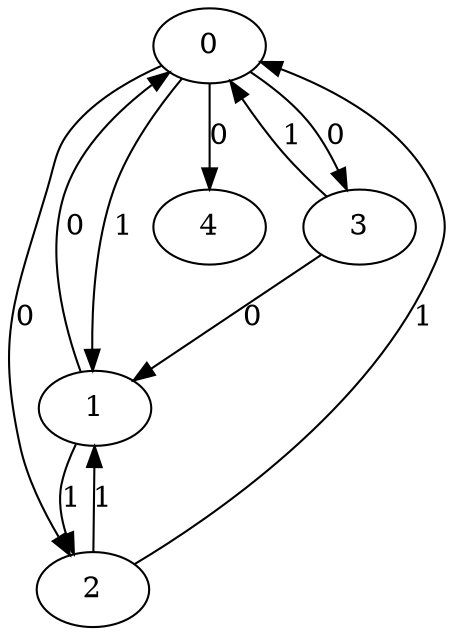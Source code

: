 // Source:3100 Canonical: -1 1 0 0 0 0 -1 1 -1 -1 1 1 -1 -1 -1 1 0 -1 -1 -1 -1 -1 -1 -1 -1
digraph HRA_from_3100_graph_000 {
  0 -> 1 [label="1"];
  0 -> 2 [label="0"];
  0 -> 3 [label="0"];
  1 -> 0 [label="0"];
  1 -> 2 [label="1"];
  2 -> 0 [label="1"];
  2 -> 1 [label="1"];
  3 -> 0 [label="1"];
  3 -> 1 [label="0"];
  0 -> 4 [label="0"];
}

// Source:3100 Canonical: -1 1 0 0 0 0 -1 1 -1 -1 1 1 -1 -1 -1 1 0 -1 -1 -1 0 -1 -1 -1 -1
digraph HRA_from_3100_graph_001 {
  0 -> 1 [label="1"];
  0 -> 2 [label="0"];
  0 -> 3 [label="0"];
  1 -> 0 [label="0"];
  1 -> 2 [label="1"];
  2 -> 0 [label="1"];
  2 -> 1 [label="1"];
  3 -> 0 [label="1"];
  3 -> 1 [label="0"];
  0 -> 4 [label="0"];
  4 -> 0 [label="0"];
}

// Source:3100 Canonical: -1 1 0 0 -1 0 -1 1 -1 0 1 1 -1 -1 -1 1 0 -1 -1 -1 -1 -1 -1 -1 -1
digraph HRA_from_3100_graph_002 {
  0 -> 1 [label="1"];
  0 -> 2 [label="0"];
  0 -> 3 [label="0"];
  1 -> 0 [label="0"];
  1 -> 2 [label="1"];
  2 -> 0 [label="1"];
  2 -> 1 [label="1"];
  3 -> 0 [label="1"];
  3 -> 1 [label="0"];
  1 -> 4 [label="0"];
}

// Source:3100 Canonical: -1 1 0 0 0 0 -1 1 -1 0 1 1 -1 -1 -1 1 0 -1 -1 -1 -1 -1 -1 -1 -1
digraph HRA_from_3100_graph_003 {
  0 -> 1 [label="1"];
  0 -> 2 [label="0"];
  0 -> 3 [label="0"];
  1 -> 0 [label="0"];
  1 -> 2 [label="1"];
  2 -> 0 [label="1"];
  2 -> 1 [label="1"];
  3 -> 0 [label="1"];
  3 -> 1 [label="0"];
  0 -> 4 [label="0"];
  1 -> 4 [label="0"];
}

// Source:3100 Canonical: -1 1 0 0 -1 0 -1 1 -1 0 1 1 -1 -1 -1 1 0 -1 -1 -1 0 -1 -1 -1 -1
digraph HRA_from_3100_graph_004 {
  0 -> 1 [label="1"];
  0 -> 2 [label="0"];
  0 -> 3 [label="0"];
  1 -> 0 [label="0"];
  1 -> 2 [label="1"];
  2 -> 0 [label="1"];
  2 -> 1 [label="1"];
  3 -> 0 [label="1"];
  3 -> 1 [label="0"];
  4 -> 0 [label="0"];
  1 -> 4 [label="0"];
}

// Source:3100 Canonical: -1 1 0 0 0 0 -1 1 -1 0 1 1 -1 -1 -1 1 0 -1 -1 -1 0 -1 -1 -1 -1
digraph HRA_from_3100_graph_005 {
  0 -> 1 [label="1"];
  0 -> 2 [label="0"];
  0 -> 3 [label="0"];
  1 -> 0 [label="0"];
  1 -> 2 [label="1"];
  2 -> 0 [label="1"];
  2 -> 1 [label="1"];
  3 -> 0 [label="1"];
  3 -> 1 [label="0"];
  0 -> 4 [label="0"];
  4 -> 0 [label="0"];
  1 -> 4 [label="0"];
}

// Source:3100 Canonical: -1 1 0 0 0 0 -1 1 -1 -1 1 1 -1 -1 -1 1 0 -1 -1 -1 -1 0 -1 -1 -1
digraph HRA_from_3100_graph_006 {
  0 -> 1 [label="1"];
  0 -> 2 [label="0"];
  0 -> 3 [label="0"];
  1 -> 0 [label="0"];
  1 -> 2 [label="1"];
  2 -> 0 [label="1"];
  2 -> 1 [label="1"];
  3 -> 0 [label="1"];
  3 -> 1 [label="0"];
  0 -> 4 [label="0"];
  4 -> 1 [label="0"];
}

// Source:3100 Canonical: -1 1 0 0 0 0 -1 1 -1 -1 1 1 -1 -1 -1 1 0 -1 -1 -1 0 0 -1 -1 -1
digraph HRA_from_3100_graph_007 {
  0 -> 1 [label="1"];
  0 -> 2 [label="0"];
  0 -> 3 [label="0"];
  1 -> 0 [label="0"];
  1 -> 2 [label="1"];
  2 -> 0 [label="1"];
  2 -> 1 [label="1"];
  3 -> 0 [label="1"];
  3 -> 1 [label="0"];
  0 -> 4 [label="0"];
  4 -> 0 [label="0"];
  4 -> 1 [label="0"];
}

// Source:3100 Canonical: -1 1 0 0 -1 0 -1 1 -1 0 1 1 -1 -1 -1 1 0 -1 -1 -1 -1 0 -1 -1 -1
digraph HRA_from_3100_graph_008 {
  0 -> 1 [label="1"];
  0 -> 2 [label="0"];
  0 -> 3 [label="0"];
  1 -> 0 [label="0"];
  1 -> 2 [label="1"];
  2 -> 0 [label="1"];
  2 -> 1 [label="1"];
  3 -> 0 [label="1"];
  3 -> 1 [label="0"];
  1 -> 4 [label="0"];
  4 -> 1 [label="0"];
}

// Source:3100 Canonical: -1 1 0 0 0 0 -1 1 -1 0 1 1 -1 -1 -1 1 0 -1 -1 -1 -1 0 -1 -1 -1
digraph HRA_from_3100_graph_009 {
  0 -> 1 [label="1"];
  0 -> 2 [label="0"];
  0 -> 3 [label="0"];
  1 -> 0 [label="0"];
  1 -> 2 [label="1"];
  2 -> 0 [label="1"];
  2 -> 1 [label="1"];
  3 -> 0 [label="1"];
  3 -> 1 [label="0"];
  0 -> 4 [label="0"];
  1 -> 4 [label="0"];
  4 -> 1 [label="0"];
}

// Source:3100 Canonical: -1 1 0 0 -1 0 -1 1 -1 0 1 1 -1 -1 -1 1 0 -1 -1 -1 0 0 -1 -1 -1
digraph HRA_from_3100_graph_010 {
  0 -> 1 [label="1"];
  0 -> 2 [label="0"];
  0 -> 3 [label="0"];
  1 -> 0 [label="0"];
  1 -> 2 [label="1"];
  2 -> 0 [label="1"];
  2 -> 1 [label="1"];
  3 -> 0 [label="1"];
  3 -> 1 [label="0"];
  4 -> 0 [label="0"];
  1 -> 4 [label="0"];
  4 -> 1 [label="0"];
}

// Source:3100 Canonical: -1 1 0 0 0 0 -1 1 -1 0 1 1 -1 -1 -1 1 0 -1 -1 -1 0 0 -1 -1 -1
digraph HRA_from_3100_graph_011 {
  0 -> 1 [label="1"];
  0 -> 2 [label="0"];
  0 -> 3 [label="0"];
  1 -> 0 [label="0"];
  1 -> 2 [label="1"];
  2 -> 0 [label="1"];
  2 -> 1 [label="1"];
  3 -> 0 [label="1"];
  3 -> 1 [label="0"];
  0 -> 4 [label="0"];
  4 -> 0 [label="0"];
  1 -> 4 [label="0"];
  4 -> 1 [label="0"];
}

// Source:3100 Canonical: -1 1 0 0 -1 0 -1 1 -1 -1 1 1 -1 -1 0 1 0 -1 -1 -1 -1 -1 -1 -1 -1
digraph HRA_from_3100_graph_012 {
  0 -> 1 [label="1"];
  0 -> 2 [label="0"];
  0 -> 3 [label="0"];
  1 -> 0 [label="0"];
  1 -> 2 [label="1"];
  2 -> 0 [label="1"];
  2 -> 1 [label="1"];
  3 -> 0 [label="1"];
  3 -> 1 [label="0"];
  2 -> 4 [label="0"];
}

// Source:3100 Canonical: -1 1 0 0 0 0 -1 1 -1 -1 1 1 -1 -1 0 1 0 -1 -1 -1 -1 -1 -1 -1 -1
digraph HRA_from_3100_graph_013 {
  0 -> 1 [label="1"];
  0 -> 2 [label="0"];
  0 -> 3 [label="0"];
  1 -> 0 [label="0"];
  1 -> 2 [label="1"];
  2 -> 0 [label="1"];
  2 -> 1 [label="1"];
  3 -> 0 [label="1"];
  3 -> 1 [label="0"];
  0 -> 4 [label="0"];
  2 -> 4 [label="0"];
}

// Source:3100 Canonical: -1 1 0 0 -1 0 -1 1 -1 -1 1 1 -1 -1 0 1 0 -1 -1 -1 0 -1 -1 -1 -1
digraph HRA_from_3100_graph_014 {
  0 -> 1 [label="1"];
  0 -> 2 [label="0"];
  0 -> 3 [label="0"];
  1 -> 0 [label="0"];
  1 -> 2 [label="1"];
  2 -> 0 [label="1"];
  2 -> 1 [label="1"];
  3 -> 0 [label="1"];
  3 -> 1 [label="0"];
  4 -> 0 [label="0"];
  2 -> 4 [label="0"];
}

// Source:3100 Canonical: -1 1 0 0 0 0 -1 1 -1 -1 1 1 -1 -1 0 1 0 -1 -1 -1 0 -1 -1 -1 -1
digraph HRA_from_3100_graph_015 {
  0 -> 1 [label="1"];
  0 -> 2 [label="0"];
  0 -> 3 [label="0"];
  1 -> 0 [label="0"];
  1 -> 2 [label="1"];
  2 -> 0 [label="1"];
  2 -> 1 [label="1"];
  3 -> 0 [label="1"];
  3 -> 1 [label="0"];
  0 -> 4 [label="0"];
  4 -> 0 [label="0"];
  2 -> 4 [label="0"];
}

// Source:3100 Canonical: -1 1 0 0 -1 0 -1 1 -1 0 1 1 -1 -1 0 1 0 -1 -1 -1 -1 -1 -1 -1 -1
digraph HRA_from_3100_graph_016 {
  0 -> 1 [label="1"];
  0 -> 2 [label="0"];
  0 -> 3 [label="0"];
  1 -> 0 [label="0"];
  1 -> 2 [label="1"];
  2 -> 0 [label="1"];
  2 -> 1 [label="1"];
  3 -> 0 [label="1"];
  3 -> 1 [label="0"];
  1 -> 4 [label="0"];
  2 -> 4 [label="0"];
}

// Source:3100 Canonical: -1 1 0 0 0 0 -1 1 -1 0 1 1 -1 -1 0 1 0 -1 -1 -1 -1 -1 -1 -1 -1
digraph HRA_from_3100_graph_017 {
  0 -> 1 [label="1"];
  0 -> 2 [label="0"];
  0 -> 3 [label="0"];
  1 -> 0 [label="0"];
  1 -> 2 [label="1"];
  2 -> 0 [label="1"];
  2 -> 1 [label="1"];
  3 -> 0 [label="1"];
  3 -> 1 [label="0"];
  0 -> 4 [label="0"];
  1 -> 4 [label="0"];
  2 -> 4 [label="0"];
}

// Source:3100 Canonical: -1 1 0 0 -1 0 -1 1 -1 0 1 1 -1 -1 0 1 0 -1 -1 -1 0 -1 -1 -1 -1
digraph HRA_from_3100_graph_018 {
  0 -> 1 [label="1"];
  0 -> 2 [label="0"];
  0 -> 3 [label="0"];
  1 -> 0 [label="0"];
  1 -> 2 [label="1"];
  2 -> 0 [label="1"];
  2 -> 1 [label="1"];
  3 -> 0 [label="1"];
  3 -> 1 [label="0"];
  4 -> 0 [label="0"];
  1 -> 4 [label="0"];
  2 -> 4 [label="0"];
}

// Source:3100 Canonical: -1 1 0 0 0 0 -1 1 -1 0 1 1 -1 -1 0 1 0 -1 -1 -1 0 -1 -1 -1 -1
digraph HRA_from_3100_graph_019 {
  0 -> 1 [label="1"];
  0 -> 2 [label="0"];
  0 -> 3 [label="0"];
  1 -> 0 [label="0"];
  1 -> 2 [label="1"];
  2 -> 0 [label="1"];
  2 -> 1 [label="1"];
  3 -> 0 [label="1"];
  3 -> 1 [label="0"];
  0 -> 4 [label="0"];
  4 -> 0 [label="0"];
  1 -> 4 [label="0"];
  2 -> 4 [label="0"];
}

// Source:3100 Canonical: -1 1 0 0 -1 0 -1 1 -1 -1 1 1 -1 -1 0 1 0 -1 -1 -1 -1 0 -1 -1 -1
digraph HRA_from_3100_graph_020 {
  0 -> 1 [label="1"];
  0 -> 2 [label="0"];
  0 -> 3 [label="0"];
  1 -> 0 [label="0"];
  1 -> 2 [label="1"];
  2 -> 0 [label="1"];
  2 -> 1 [label="1"];
  3 -> 0 [label="1"];
  3 -> 1 [label="0"];
  4 -> 1 [label="0"];
  2 -> 4 [label="0"];
}

// Source:3100 Canonical: -1 1 0 0 0 0 -1 1 -1 -1 1 1 -1 -1 0 1 0 -1 -1 -1 -1 0 -1 -1 -1
digraph HRA_from_3100_graph_021 {
  0 -> 1 [label="1"];
  0 -> 2 [label="0"];
  0 -> 3 [label="0"];
  1 -> 0 [label="0"];
  1 -> 2 [label="1"];
  2 -> 0 [label="1"];
  2 -> 1 [label="1"];
  3 -> 0 [label="1"];
  3 -> 1 [label="0"];
  0 -> 4 [label="0"];
  4 -> 1 [label="0"];
  2 -> 4 [label="0"];
}

// Source:3100 Canonical: -1 1 0 0 -1 0 -1 1 -1 -1 1 1 -1 -1 0 1 0 -1 -1 -1 0 0 -1 -1 -1
digraph HRA_from_3100_graph_022 {
  0 -> 1 [label="1"];
  0 -> 2 [label="0"];
  0 -> 3 [label="0"];
  1 -> 0 [label="0"];
  1 -> 2 [label="1"];
  2 -> 0 [label="1"];
  2 -> 1 [label="1"];
  3 -> 0 [label="1"];
  3 -> 1 [label="0"];
  4 -> 0 [label="0"];
  4 -> 1 [label="0"];
  2 -> 4 [label="0"];
}

// Source:3100 Canonical: -1 1 0 0 0 0 -1 1 -1 -1 1 1 -1 -1 0 1 0 -1 -1 -1 0 0 -1 -1 -1
digraph HRA_from_3100_graph_023 {
  0 -> 1 [label="1"];
  0 -> 2 [label="0"];
  0 -> 3 [label="0"];
  1 -> 0 [label="0"];
  1 -> 2 [label="1"];
  2 -> 0 [label="1"];
  2 -> 1 [label="1"];
  3 -> 0 [label="1"];
  3 -> 1 [label="0"];
  0 -> 4 [label="0"];
  4 -> 0 [label="0"];
  4 -> 1 [label="0"];
  2 -> 4 [label="0"];
}

// Source:3100 Canonical: -1 1 0 0 -1 0 -1 1 -1 0 1 1 -1 -1 0 1 0 -1 -1 -1 -1 0 -1 -1 -1
digraph HRA_from_3100_graph_024 {
  0 -> 1 [label="1"];
  0 -> 2 [label="0"];
  0 -> 3 [label="0"];
  1 -> 0 [label="0"];
  1 -> 2 [label="1"];
  2 -> 0 [label="1"];
  2 -> 1 [label="1"];
  3 -> 0 [label="1"];
  3 -> 1 [label="0"];
  1 -> 4 [label="0"];
  4 -> 1 [label="0"];
  2 -> 4 [label="0"];
}

// Source:3100 Canonical: -1 1 0 0 0 0 -1 1 -1 0 1 1 -1 -1 0 1 0 -1 -1 -1 -1 0 -1 -1 -1
digraph HRA_from_3100_graph_025 {
  0 -> 1 [label="1"];
  0 -> 2 [label="0"];
  0 -> 3 [label="0"];
  1 -> 0 [label="0"];
  1 -> 2 [label="1"];
  2 -> 0 [label="1"];
  2 -> 1 [label="1"];
  3 -> 0 [label="1"];
  3 -> 1 [label="0"];
  0 -> 4 [label="0"];
  1 -> 4 [label="0"];
  4 -> 1 [label="0"];
  2 -> 4 [label="0"];
}

// Source:3100 Canonical: -1 1 0 0 -1 0 -1 1 -1 0 1 1 -1 -1 0 1 0 -1 -1 -1 0 0 -1 -1 -1
digraph HRA_from_3100_graph_026 {
  0 -> 1 [label="1"];
  0 -> 2 [label="0"];
  0 -> 3 [label="0"];
  1 -> 0 [label="0"];
  1 -> 2 [label="1"];
  2 -> 0 [label="1"];
  2 -> 1 [label="1"];
  3 -> 0 [label="1"];
  3 -> 1 [label="0"];
  4 -> 0 [label="0"];
  1 -> 4 [label="0"];
  4 -> 1 [label="0"];
  2 -> 4 [label="0"];
}

// Source:3100 Canonical: -1 1 0 0 0 0 -1 1 -1 0 1 1 -1 -1 0 1 0 -1 -1 -1 0 0 -1 -1 -1
digraph HRA_from_3100_graph_027 {
  0 -> 1 [label="1"];
  0 -> 2 [label="0"];
  0 -> 3 [label="0"];
  1 -> 0 [label="0"];
  1 -> 2 [label="1"];
  2 -> 0 [label="1"];
  2 -> 1 [label="1"];
  3 -> 0 [label="1"];
  3 -> 1 [label="0"];
  0 -> 4 [label="0"];
  4 -> 0 [label="0"];
  1 -> 4 [label="0"];
  4 -> 1 [label="0"];
  2 -> 4 [label="0"];
}

// Source:3100 Canonical: -1 1 0 0 0 0 -1 1 -1 -1 1 1 -1 -1 -1 1 0 -1 -1 -1 -1 -1 0 -1 -1
digraph HRA_from_3100_graph_028 {
  0 -> 1 [label="1"];
  0 -> 2 [label="0"];
  0 -> 3 [label="0"];
  1 -> 0 [label="0"];
  1 -> 2 [label="1"];
  2 -> 0 [label="1"];
  2 -> 1 [label="1"];
  3 -> 0 [label="1"];
  3 -> 1 [label="0"];
  0 -> 4 [label="0"];
  4 -> 2 [label="0"];
}

// Source:3100 Canonical: -1 1 0 0 0 0 -1 1 -1 -1 1 1 -1 -1 -1 1 0 -1 -1 -1 0 -1 0 -1 -1
digraph HRA_from_3100_graph_029 {
  0 -> 1 [label="1"];
  0 -> 2 [label="0"];
  0 -> 3 [label="0"];
  1 -> 0 [label="0"];
  1 -> 2 [label="1"];
  2 -> 0 [label="1"];
  2 -> 1 [label="1"];
  3 -> 0 [label="1"];
  3 -> 1 [label="0"];
  0 -> 4 [label="0"];
  4 -> 0 [label="0"];
  4 -> 2 [label="0"];
}

// Source:3100 Canonical: -1 1 0 0 -1 0 -1 1 -1 0 1 1 -1 -1 -1 1 0 -1 -1 -1 -1 -1 0 -1 -1
digraph HRA_from_3100_graph_030 {
  0 -> 1 [label="1"];
  0 -> 2 [label="0"];
  0 -> 3 [label="0"];
  1 -> 0 [label="0"];
  1 -> 2 [label="1"];
  2 -> 0 [label="1"];
  2 -> 1 [label="1"];
  3 -> 0 [label="1"];
  3 -> 1 [label="0"];
  1 -> 4 [label="0"];
  4 -> 2 [label="0"];
}

// Source:3100 Canonical: -1 1 0 0 0 0 -1 1 -1 0 1 1 -1 -1 -1 1 0 -1 -1 -1 -1 -1 0 -1 -1
digraph HRA_from_3100_graph_031 {
  0 -> 1 [label="1"];
  0 -> 2 [label="0"];
  0 -> 3 [label="0"];
  1 -> 0 [label="0"];
  1 -> 2 [label="1"];
  2 -> 0 [label="1"];
  2 -> 1 [label="1"];
  3 -> 0 [label="1"];
  3 -> 1 [label="0"];
  0 -> 4 [label="0"];
  1 -> 4 [label="0"];
  4 -> 2 [label="0"];
}

// Source:3100 Canonical: -1 1 0 0 -1 0 -1 1 -1 0 1 1 -1 -1 -1 1 0 -1 -1 -1 0 -1 0 -1 -1
digraph HRA_from_3100_graph_032 {
  0 -> 1 [label="1"];
  0 -> 2 [label="0"];
  0 -> 3 [label="0"];
  1 -> 0 [label="0"];
  1 -> 2 [label="1"];
  2 -> 0 [label="1"];
  2 -> 1 [label="1"];
  3 -> 0 [label="1"];
  3 -> 1 [label="0"];
  4 -> 0 [label="0"];
  1 -> 4 [label="0"];
  4 -> 2 [label="0"];
}

// Source:3100 Canonical: -1 1 0 0 0 0 -1 1 -1 0 1 1 -1 -1 -1 1 0 -1 -1 -1 0 -1 0 -1 -1
digraph HRA_from_3100_graph_033 {
  0 -> 1 [label="1"];
  0 -> 2 [label="0"];
  0 -> 3 [label="0"];
  1 -> 0 [label="0"];
  1 -> 2 [label="1"];
  2 -> 0 [label="1"];
  2 -> 1 [label="1"];
  3 -> 0 [label="1"];
  3 -> 1 [label="0"];
  0 -> 4 [label="0"];
  4 -> 0 [label="0"];
  1 -> 4 [label="0"];
  4 -> 2 [label="0"];
}

// Source:3100 Canonical: -1 1 0 0 0 0 -1 1 -1 -1 1 1 -1 -1 -1 1 0 -1 -1 -1 -1 0 0 -1 -1
digraph HRA_from_3100_graph_034 {
  0 -> 1 [label="1"];
  0 -> 2 [label="0"];
  0 -> 3 [label="0"];
  1 -> 0 [label="0"];
  1 -> 2 [label="1"];
  2 -> 0 [label="1"];
  2 -> 1 [label="1"];
  3 -> 0 [label="1"];
  3 -> 1 [label="0"];
  0 -> 4 [label="0"];
  4 -> 1 [label="0"];
  4 -> 2 [label="0"];
}

// Source:3100 Canonical: -1 1 0 0 0 0 -1 1 -1 -1 1 1 -1 -1 -1 1 0 -1 -1 -1 0 0 0 -1 -1
digraph HRA_from_3100_graph_035 {
  0 -> 1 [label="1"];
  0 -> 2 [label="0"];
  0 -> 3 [label="0"];
  1 -> 0 [label="0"];
  1 -> 2 [label="1"];
  2 -> 0 [label="1"];
  2 -> 1 [label="1"];
  3 -> 0 [label="1"];
  3 -> 1 [label="0"];
  0 -> 4 [label="0"];
  4 -> 0 [label="0"];
  4 -> 1 [label="0"];
  4 -> 2 [label="0"];
}

// Source:3100 Canonical: -1 1 0 0 -1 0 -1 1 -1 0 1 1 -1 -1 -1 1 0 -1 -1 -1 -1 0 0 -1 -1
digraph HRA_from_3100_graph_036 {
  0 -> 1 [label="1"];
  0 -> 2 [label="0"];
  0 -> 3 [label="0"];
  1 -> 0 [label="0"];
  1 -> 2 [label="1"];
  2 -> 0 [label="1"];
  2 -> 1 [label="1"];
  3 -> 0 [label="1"];
  3 -> 1 [label="0"];
  1 -> 4 [label="0"];
  4 -> 1 [label="0"];
  4 -> 2 [label="0"];
}

// Source:3100 Canonical: -1 1 0 0 0 0 -1 1 -1 0 1 1 -1 -1 -1 1 0 -1 -1 -1 -1 0 0 -1 -1
digraph HRA_from_3100_graph_037 {
  0 -> 1 [label="1"];
  0 -> 2 [label="0"];
  0 -> 3 [label="0"];
  1 -> 0 [label="0"];
  1 -> 2 [label="1"];
  2 -> 0 [label="1"];
  2 -> 1 [label="1"];
  3 -> 0 [label="1"];
  3 -> 1 [label="0"];
  0 -> 4 [label="0"];
  1 -> 4 [label="0"];
  4 -> 1 [label="0"];
  4 -> 2 [label="0"];
}

// Source:3100 Canonical: -1 1 0 0 -1 0 -1 1 -1 0 1 1 -1 -1 -1 1 0 -1 -1 -1 0 0 0 -1 -1
digraph HRA_from_3100_graph_038 {
  0 -> 1 [label="1"];
  0 -> 2 [label="0"];
  0 -> 3 [label="0"];
  1 -> 0 [label="0"];
  1 -> 2 [label="1"];
  2 -> 0 [label="1"];
  2 -> 1 [label="1"];
  3 -> 0 [label="1"];
  3 -> 1 [label="0"];
  4 -> 0 [label="0"];
  1 -> 4 [label="0"];
  4 -> 1 [label="0"];
  4 -> 2 [label="0"];
}

// Source:3100 Canonical: -1 1 0 0 0 0 -1 1 -1 0 1 1 -1 -1 -1 1 0 -1 -1 -1 0 0 0 -1 -1
digraph HRA_from_3100_graph_039 {
  0 -> 1 [label="1"];
  0 -> 2 [label="0"];
  0 -> 3 [label="0"];
  1 -> 0 [label="0"];
  1 -> 2 [label="1"];
  2 -> 0 [label="1"];
  2 -> 1 [label="1"];
  3 -> 0 [label="1"];
  3 -> 1 [label="0"];
  0 -> 4 [label="0"];
  4 -> 0 [label="0"];
  1 -> 4 [label="0"];
  4 -> 1 [label="0"];
  4 -> 2 [label="0"];
}

// Source:3100 Canonical: -1 1 0 0 -1 0 -1 1 -1 -1 1 1 -1 -1 0 1 0 -1 -1 -1 -1 -1 0 -1 -1
digraph HRA_from_3100_graph_040 {
  0 -> 1 [label="1"];
  0 -> 2 [label="0"];
  0 -> 3 [label="0"];
  1 -> 0 [label="0"];
  1 -> 2 [label="1"];
  2 -> 0 [label="1"];
  2 -> 1 [label="1"];
  3 -> 0 [label="1"];
  3 -> 1 [label="0"];
  2 -> 4 [label="0"];
  4 -> 2 [label="0"];
}

// Source:3100 Canonical: -1 1 0 0 0 0 -1 1 -1 -1 1 1 -1 -1 0 1 0 -1 -1 -1 -1 -1 0 -1 -1
digraph HRA_from_3100_graph_041 {
  0 -> 1 [label="1"];
  0 -> 2 [label="0"];
  0 -> 3 [label="0"];
  1 -> 0 [label="0"];
  1 -> 2 [label="1"];
  2 -> 0 [label="1"];
  2 -> 1 [label="1"];
  3 -> 0 [label="1"];
  3 -> 1 [label="0"];
  0 -> 4 [label="0"];
  2 -> 4 [label="0"];
  4 -> 2 [label="0"];
}

// Source:3100 Canonical: -1 1 0 0 -1 0 -1 1 -1 -1 1 1 -1 -1 0 1 0 -1 -1 -1 0 -1 0 -1 -1
digraph HRA_from_3100_graph_042 {
  0 -> 1 [label="1"];
  0 -> 2 [label="0"];
  0 -> 3 [label="0"];
  1 -> 0 [label="0"];
  1 -> 2 [label="1"];
  2 -> 0 [label="1"];
  2 -> 1 [label="1"];
  3 -> 0 [label="1"];
  3 -> 1 [label="0"];
  4 -> 0 [label="0"];
  2 -> 4 [label="0"];
  4 -> 2 [label="0"];
}

// Source:3100 Canonical: -1 1 0 0 0 0 -1 1 -1 -1 1 1 -1 -1 0 1 0 -1 -1 -1 0 -1 0 -1 -1
digraph HRA_from_3100_graph_043 {
  0 -> 1 [label="1"];
  0 -> 2 [label="0"];
  0 -> 3 [label="0"];
  1 -> 0 [label="0"];
  1 -> 2 [label="1"];
  2 -> 0 [label="1"];
  2 -> 1 [label="1"];
  3 -> 0 [label="1"];
  3 -> 1 [label="0"];
  0 -> 4 [label="0"];
  4 -> 0 [label="0"];
  2 -> 4 [label="0"];
  4 -> 2 [label="0"];
}

// Source:3100 Canonical: -1 1 0 0 -1 0 -1 1 -1 0 1 1 -1 -1 0 1 0 -1 -1 -1 -1 -1 0 -1 -1
digraph HRA_from_3100_graph_044 {
  0 -> 1 [label="1"];
  0 -> 2 [label="0"];
  0 -> 3 [label="0"];
  1 -> 0 [label="0"];
  1 -> 2 [label="1"];
  2 -> 0 [label="1"];
  2 -> 1 [label="1"];
  3 -> 0 [label="1"];
  3 -> 1 [label="0"];
  1 -> 4 [label="0"];
  2 -> 4 [label="0"];
  4 -> 2 [label="0"];
}

// Source:3100 Canonical: -1 1 0 0 0 0 -1 1 -1 0 1 1 -1 -1 0 1 0 -1 -1 -1 -1 -1 0 -1 -1
digraph HRA_from_3100_graph_045 {
  0 -> 1 [label="1"];
  0 -> 2 [label="0"];
  0 -> 3 [label="0"];
  1 -> 0 [label="0"];
  1 -> 2 [label="1"];
  2 -> 0 [label="1"];
  2 -> 1 [label="1"];
  3 -> 0 [label="1"];
  3 -> 1 [label="0"];
  0 -> 4 [label="0"];
  1 -> 4 [label="0"];
  2 -> 4 [label="0"];
  4 -> 2 [label="0"];
}

// Source:3100 Canonical: -1 1 0 0 -1 0 -1 1 -1 0 1 1 -1 -1 0 1 0 -1 -1 -1 0 -1 0 -1 -1
digraph HRA_from_3100_graph_046 {
  0 -> 1 [label="1"];
  0 -> 2 [label="0"];
  0 -> 3 [label="0"];
  1 -> 0 [label="0"];
  1 -> 2 [label="1"];
  2 -> 0 [label="1"];
  2 -> 1 [label="1"];
  3 -> 0 [label="1"];
  3 -> 1 [label="0"];
  4 -> 0 [label="0"];
  1 -> 4 [label="0"];
  2 -> 4 [label="0"];
  4 -> 2 [label="0"];
}

// Source:3100 Canonical: -1 1 0 0 0 0 -1 1 -1 0 1 1 -1 -1 0 1 0 -1 -1 -1 0 -1 0 -1 -1
digraph HRA_from_3100_graph_047 {
  0 -> 1 [label="1"];
  0 -> 2 [label="0"];
  0 -> 3 [label="0"];
  1 -> 0 [label="0"];
  1 -> 2 [label="1"];
  2 -> 0 [label="1"];
  2 -> 1 [label="1"];
  3 -> 0 [label="1"];
  3 -> 1 [label="0"];
  0 -> 4 [label="0"];
  4 -> 0 [label="0"];
  1 -> 4 [label="0"];
  2 -> 4 [label="0"];
  4 -> 2 [label="0"];
}

// Source:3100 Canonical: -1 1 0 0 -1 0 -1 1 -1 -1 1 1 -1 -1 0 1 0 -1 -1 -1 -1 0 0 -1 -1
digraph HRA_from_3100_graph_048 {
  0 -> 1 [label="1"];
  0 -> 2 [label="0"];
  0 -> 3 [label="0"];
  1 -> 0 [label="0"];
  1 -> 2 [label="1"];
  2 -> 0 [label="1"];
  2 -> 1 [label="1"];
  3 -> 0 [label="1"];
  3 -> 1 [label="0"];
  4 -> 1 [label="0"];
  2 -> 4 [label="0"];
  4 -> 2 [label="0"];
}

// Source:3100 Canonical: -1 1 0 0 0 0 -1 1 -1 -1 1 1 -1 -1 0 1 0 -1 -1 -1 -1 0 0 -1 -1
digraph HRA_from_3100_graph_049 {
  0 -> 1 [label="1"];
  0 -> 2 [label="0"];
  0 -> 3 [label="0"];
  1 -> 0 [label="0"];
  1 -> 2 [label="1"];
  2 -> 0 [label="1"];
  2 -> 1 [label="1"];
  3 -> 0 [label="1"];
  3 -> 1 [label="0"];
  0 -> 4 [label="0"];
  4 -> 1 [label="0"];
  2 -> 4 [label="0"];
  4 -> 2 [label="0"];
}

// Source:3100 Canonical: -1 1 0 0 -1 0 -1 1 -1 -1 1 1 -1 -1 0 1 0 -1 -1 -1 0 0 0 -1 -1
digraph HRA_from_3100_graph_050 {
  0 -> 1 [label="1"];
  0 -> 2 [label="0"];
  0 -> 3 [label="0"];
  1 -> 0 [label="0"];
  1 -> 2 [label="1"];
  2 -> 0 [label="1"];
  2 -> 1 [label="1"];
  3 -> 0 [label="1"];
  3 -> 1 [label="0"];
  4 -> 0 [label="0"];
  4 -> 1 [label="0"];
  2 -> 4 [label="0"];
  4 -> 2 [label="0"];
}

// Source:3100 Canonical: -1 1 0 0 0 0 -1 1 -1 -1 1 1 -1 -1 0 1 0 -1 -1 -1 0 0 0 -1 -1
digraph HRA_from_3100_graph_051 {
  0 -> 1 [label="1"];
  0 -> 2 [label="0"];
  0 -> 3 [label="0"];
  1 -> 0 [label="0"];
  1 -> 2 [label="1"];
  2 -> 0 [label="1"];
  2 -> 1 [label="1"];
  3 -> 0 [label="1"];
  3 -> 1 [label="0"];
  0 -> 4 [label="0"];
  4 -> 0 [label="0"];
  4 -> 1 [label="0"];
  2 -> 4 [label="0"];
  4 -> 2 [label="0"];
}

// Source:3100 Canonical: -1 1 0 0 -1 0 -1 1 -1 0 1 1 -1 -1 0 1 0 -1 -1 -1 -1 0 0 -1 -1
digraph HRA_from_3100_graph_052 {
  0 -> 1 [label="1"];
  0 -> 2 [label="0"];
  0 -> 3 [label="0"];
  1 -> 0 [label="0"];
  1 -> 2 [label="1"];
  2 -> 0 [label="1"];
  2 -> 1 [label="1"];
  3 -> 0 [label="1"];
  3 -> 1 [label="0"];
  1 -> 4 [label="0"];
  4 -> 1 [label="0"];
  2 -> 4 [label="0"];
  4 -> 2 [label="0"];
}

// Source:3100 Canonical: -1 1 0 0 0 0 -1 1 -1 0 1 1 -1 -1 0 1 0 -1 -1 -1 -1 0 0 -1 -1
digraph HRA_from_3100_graph_053 {
  0 -> 1 [label="1"];
  0 -> 2 [label="0"];
  0 -> 3 [label="0"];
  1 -> 0 [label="0"];
  1 -> 2 [label="1"];
  2 -> 0 [label="1"];
  2 -> 1 [label="1"];
  3 -> 0 [label="1"];
  3 -> 1 [label="0"];
  0 -> 4 [label="0"];
  1 -> 4 [label="0"];
  4 -> 1 [label="0"];
  2 -> 4 [label="0"];
  4 -> 2 [label="0"];
}

// Source:3100 Canonical: -1 1 0 0 -1 0 -1 1 -1 0 1 1 -1 -1 0 1 0 -1 -1 -1 0 0 0 -1 -1
digraph HRA_from_3100_graph_054 {
  0 -> 1 [label="1"];
  0 -> 2 [label="0"];
  0 -> 3 [label="0"];
  1 -> 0 [label="0"];
  1 -> 2 [label="1"];
  2 -> 0 [label="1"];
  2 -> 1 [label="1"];
  3 -> 0 [label="1"];
  3 -> 1 [label="0"];
  4 -> 0 [label="0"];
  1 -> 4 [label="0"];
  4 -> 1 [label="0"];
  2 -> 4 [label="0"];
  4 -> 2 [label="0"];
}

// Source:3100 Canonical: -1 1 0 0 0 0 -1 1 -1 0 1 1 -1 -1 0 1 0 -1 -1 -1 0 0 0 -1 -1
digraph HRA_from_3100_graph_055 {
  0 -> 1 [label="1"];
  0 -> 2 [label="0"];
  0 -> 3 [label="0"];
  1 -> 0 [label="0"];
  1 -> 2 [label="1"];
  2 -> 0 [label="1"];
  2 -> 1 [label="1"];
  3 -> 0 [label="1"];
  3 -> 1 [label="0"];
  0 -> 4 [label="0"];
  4 -> 0 [label="0"];
  1 -> 4 [label="0"];
  4 -> 1 [label="0"];
  2 -> 4 [label="0"];
  4 -> 2 [label="0"];
}

// Source:3100 Canonical: -1 1 0 0 -1 0 -1 1 -1 -1 1 1 -1 -1 -1 1 0 -1 -1 0 -1 -1 -1 -1 -1
digraph HRA_from_3100_graph_056 {
  0 -> 1 [label="1"];
  0 -> 2 [label="0"];
  0 -> 3 [label="0"];
  1 -> 0 [label="0"];
  1 -> 2 [label="1"];
  2 -> 0 [label="1"];
  2 -> 1 [label="1"];
  3 -> 0 [label="1"];
  3 -> 1 [label="0"];
  3 -> 4 [label="0"];
}

// Source:3100 Canonical: -1 1 0 0 0 0 -1 1 -1 -1 1 1 -1 -1 -1 1 0 -1 -1 0 -1 -1 -1 -1 -1
digraph HRA_from_3100_graph_057 {
  0 -> 1 [label="1"];
  0 -> 2 [label="0"];
  0 -> 3 [label="0"];
  1 -> 0 [label="0"];
  1 -> 2 [label="1"];
  2 -> 0 [label="1"];
  2 -> 1 [label="1"];
  3 -> 0 [label="1"];
  3 -> 1 [label="0"];
  0 -> 4 [label="0"];
  3 -> 4 [label="0"];
}

// Source:3100 Canonical: -1 1 0 0 -1 0 -1 1 -1 -1 1 1 -1 -1 -1 1 0 -1 -1 0 0 -1 -1 -1 -1
digraph HRA_from_3100_graph_058 {
  0 -> 1 [label="1"];
  0 -> 2 [label="0"];
  0 -> 3 [label="0"];
  1 -> 0 [label="0"];
  1 -> 2 [label="1"];
  2 -> 0 [label="1"];
  2 -> 1 [label="1"];
  3 -> 0 [label="1"];
  3 -> 1 [label="0"];
  4 -> 0 [label="0"];
  3 -> 4 [label="0"];
}

// Source:3100 Canonical: -1 1 0 0 0 0 -1 1 -1 -1 1 1 -1 -1 -1 1 0 -1 -1 0 0 -1 -1 -1 -1
digraph HRA_from_3100_graph_059 {
  0 -> 1 [label="1"];
  0 -> 2 [label="0"];
  0 -> 3 [label="0"];
  1 -> 0 [label="0"];
  1 -> 2 [label="1"];
  2 -> 0 [label="1"];
  2 -> 1 [label="1"];
  3 -> 0 [label="1"];
  3 -> 1 [label="0"];
  0 -> 4 [label="0"];
  4 -> 0 [label="0"];
  3 -> 4 [label="0"];
}

// Source:3100 Canonical: -1 1 0 0 -1 0 -1 1 -1 0 1 1 -1 -1 -1 1 0 -1 -1 0 -1 -1 -1 -1 -1
digraph HRA_from_3100_graph_060 {
  0 -> 1 [label="1"];
  0 -> 2 [label="0"];
  0 -> 3 [label="0"];
  1 -> 0 [label="0"];
  1 -> 2 [label="1"];
  2 -> 0 [label="1"];
  2 -> 1 [label="1"];
  3 -> 0 [label="1"];
  3 -> 1 [label="0"];
  1 -> 4 [label="0"];
  3 -> 4 [label="0"];
}

// Source:3100 Canonical: -1 1 0 0 0 0 -1 1 -1 0 1 1 -1 -1 -1 1 0 -1 -1 0 -1 -1 -1 -1 -1
digraph HRA_from_3100_graph_061 {
  0 -> 1 [label="1"];
  0 -> 2 [label="0"];
  0 -> 3 [label="0"];
  1 -> 0 [label="0"];
  1 -> 2 [label="1"];
  2 -> 0 [label="1"];
  2 -> 1 [label="1"];
  3 -> 0 [label="1"];
  3 -> 1 [label="0"];
  0 -> 4 [label="0"];
  1 -> 4 [label="0"];
  3 -> 4 [label="0"];
}

// Source:3100 Canonical: -1 1 0 0 -1 0 -1 1 -1 0 1 1 -1 -1 -1 1 0 -1 -1 0 0 -1 -1 -1 -1
digraph HRA_from_3100_graph_062 {
  0 -> 1 [label="1"];
  0 -> 2 [label="0"];
  0 -> 3 [label="0"];
  1 -> 0 [label="0"];
  1 -> 2 [label="1"];
  2 -> 0 [label="1"];
  2 -> 1 [label="1"];
  3 -> 0 [label="1"];
  3 -> 1 [label="0"];
  4 -> 0 [label="0"];
  1 -> 4 [label="0"];
  3 -> 4 [label="0"];
}

// Source:3100 Canonical: -1 1 0 0 0 0 -1 1 -1 0 1 1 -1 -1 -1 1 0 -1 -1 0 0 -1 -1 -1 -1
digraph HRA_from_3100_graph_063 {
  0 -> 1 [label="1"];
  0 -> 2 [label="0"];
  0 -> 3 [label="0"];
  1 -> 0 [label="0"];
  1 -> 2 [label="1"];
  2 -> 0 [label="1"];
  2 -> 1 [label="1"];
  3 -> 0 [label="1"];
  3 -> 1 [label="0"];
  0 -> 4 [label="0"];
  4 -> 0 [label="0"];
  1 -> 4 [label="0"];
  3 -> 4 [label="0"];
}

// Source:3100 Canonical: -1 1 0 0 -1 0 -1 1 -1 -1 1 1 -1 -1 -1 1 0 -1 -1 0 -1 0 -1 -1 -1
digraph HRA_from_3100_graph_064 {
  0 -> 1 [label="1"];
  0 -> 2 [label="0"];
  0 -> 3 [label="0"];
  1 -> 0 [label="0"];
  1 -> 2 [label="1"];
  2 -> 0 [label="1"];
  2 -> 1 [label="1"];
  3 -> 0 [label="1"];
  3 -> 1 [label="0"];
  4 -> 1 [label="0"];
  3 -> 4 [label="0"];
}

// Source:3100 Canonical: -1 1 0 0 0 0 -1 1 -1 -1 1 1 -1 -1 -1 1 0 -1 -1 0 -1 0 -1 -1 -1
digraph HRA_from_3100_graph_065 {
  0 -> 1 [label="1"];
  0 -> 2 [label="0"];
  0 -> 3 [label="0"];
  1 -> 0 [label="0"];
  1 -> 2 [label="1"];
  2 -> 0 [label="1"];
  2 -> 1 [label="1"];
  3 -> 0 [label="1"];
  3 -> 1 [label="0"];
  0 -> 4 [label="0"];
  4 -> 1 [label="0"];
  3 -> 4 [label="0"];
}

// Source:3100 Canonical: -1 1 0 0 -1 0 -1 1 -1 -1 1 1 -1 -1 -1 1 0 -1 -1 0 0 0 -1 -1 -1
digraph HRA_from_3100_graph_066 {
  0 -> 1 [label="1"];
  0 -> 2 [label="0"];
  0 -> 3 [label="0"];
  1 -> 0 [label="0"];
  1 -> 2 [label="1"];
  2 -> 0 [label="1"];
  2 -> 1 [label="1"];
  3 -> 0 [label="1"];
  3 -> 1 [label="0"];
  4 -> 0 [label="0"];
  4 -> 1 [label="0"];
  3 -> 4 [label="0"];
}

// Source:3100 Canonical: -1 1 0 0 0 0 -1 1 -1 -1 1 1 -1 -1 -1 1 0 -1 -1 0 0 0 -1 -1 -1
digraph HRA_from_3100_graph_067 {
  0 -> 1 [label="1"];
  0 -> 2 [label="0"];
  0 -> 3 [label="0"];
  1 -> 0 [label="0"];
  1 -> 2 [label="1"];
  2 -> 0 [label="1"];
  2 -> 1 [label="1"];
  3 -> 0 [label="1"];
  3 -> 1 [label="0"];
  0 -> 4 [label="0"];
  4 -> 0 [label="0"];
  4 -> 1 [label="0"];
  3 -> 4 [label="0"];
}

// Source:3100 Canonical: -1 1 0 0 -1 0 -1 1 -1 0 1 1 -1 -1 -1 1 0 -1 -1 0 -1 0 -1 -1 -1
digraph HRA_from_3100_graph_068 {
  0 -> 1 [label="1"];
  0 -> 2 [label="0"];
  0 -> 3 [label="0"];
  1 -> 0 [label="0"];
  1 -> 2 [label="1"];
  2 -> 0 [label="1"];
  2 -> 1 [label="1"];
  3 -> 0 [label="1"];
  3 -> 1 [label="0"];
  1 -> 4 [label="0"];
  4 -> 1 [label="0"];
  3 -> 4 [label="0"];
}

// Source:3100 Canonical: -1 1 0 0 0 0 -1 1 -1 0 1 1 -1 -1 -1 1 0 -1 -1 0 -1 0 -1 -1 -1
digraph HRA_from_3100_graph_069 {
  0 -> 1 [label="1"];
  0 -> 2 [label="0"];
  0 -> 3 [label="0"];
  1 -> 0 [label="0"];
  1 -> 2 [label="1"];
  2 -> 0 [label="1"];
  2 -> 1 [label="1"];
  3 -> 0 [label="1"];
  3 -> 1 [label="0"];
  0 -> 4 [label="0"];
  1 -> 4 [label="0"];
  4 -> 1 [label="0"];
  3 -> 4 [label="0"];
}

// Source:3100 Canonical: -1 1 0 0 -1 0 -1 1 -1 0 1 1 -1 -1 -1 1 0 -1 -1 0 0 0 -1 -1 -1
digraph HRA_from_3100_graph_070 {
  0 -> 1 [label="1"];
  0 -> 2 [label="0"];
  0 -> 3 [label="0"];
  1 -> 0 [label="0"];
  1 -> 2 [label="1"];
  2 -> 0 [label="1"];
  2 -> 1 [label="1"];
  3 -> 0 [label="1"];
  3 -> 1 [label="0"];
  4 -> 0 [label="0"];
  1 -> 4 [label="0"];
  4 -> 1 [label="0"];
  3 -> 4 [label="0"];
}

// Source:3100 Canonical: -1 1 0 0 0 0 -1 1 -1 0 1 1 -1 -1 -1 1 0 -1 -1 0 0 0 -1 -1 -1
digraph HRA_from_3100_graph_071 {
  0 -> 1 [label="1"];
  0 -> 2 [label="0"];
  0 -> 3 [label="0"];
  1 -> 0 [label="0"];
  1 -> 2 [label="1"];
  2 -> 0 [label="1"];
  2 -> 1 [label="1"];
  3 -> 0 [label="1"];
  3 -> 1 [label="0"];
  0 -> 4 [label="0"];
  4 -> 0 [label="0"];
  1 -> 4 [label="0"];
  4 -> 1 [label="0"];
  3 -> 4 [label="0"];
}

// Source:3100 Canonical: -1 1 0 0 -1 0 -1 1 -1 -1 1 1 -1 -1 0 1 0 -1 -1 0 -1 -1 -1 -1 -1
digraph HRA_from_3100_graph_072 {
  0 -> 1 [label="1"];
  0 -> 2 [label="0"];
  0 -> 3 [label="0"];
  1 -> 0 [label="0"];
  1 -> 2 [label="1"];
  2 -> 0 [label="1"];
  2 -> 1 [label="1"];
  3 -> 0 [label="1"];
  3 -> 1 [label="0"];
  2 -> 4 [label="0"];
  3 -> 4 [label="0"];
}

// Source:3100 Canonical: -1 1 0 0 0 0 -1 1 -1 -1 1 1 -1 -1 0 1 0 -1 -1 0 -1 -1 -1 -1 -1
digraph HRA_from_3100_graph_073 {
  0 -> 1 [label="1"];
  0 -> 2 [label="0"];
  0 -> 3 [label="0"];
  1 -> 0 [label="0"];
  1 -> 2 [label="1"];
  2 -> 0 [label="1"];
  2 -> 1 [label="1"];
  3 -> 0 [label="1"];
  3 -> 1 [label="0"];
  0 -> 4 [label="0"];
  2 -> 4 [label="0"];
  3 -> 4 [label="0"];
}

// Source:3100 Canonical: -1 1 0 0 -1 0 -1 1 -1 -1 1 1 -1 -1 0 1 0 -1 -1 0 0 -1 -1 -1 -1
digraph HRA_from_3100_graph_074 {
  0 -> 1 [label="1"];
  0 -> 2 [label="0"];
  0 -> 3 [label="0"];
  1 -> 0 [label="0"];
  1 -> 2 [label="1"];
  2 -> 0 [label="1"];
  2 -> 1 [label="1"];
  3 -> 0 [label="1"];
  3 -> 1 [label="0"];
  4 -> 0 [label="0"];
  2 -> 4 [label="0"];
  3 -> 4 [label="0"];
}

// Source:3100 Canonical: -1 1 0 0 0 0 -1 1 -1 -1 1 1 -1 -1 0 1 0 -1 -1 0 0 -1 -1 -1 -1
digraph HRA_from_3100_graph_075 {
  0 -> 1 [label="1"];
  0 -> 2 [label="0"];
  0 -> 3 [label="0"];
  1 -> 0 [label="0"];
  1 -> 2 [label="1"];
  2 -> 0 [label="1"];
  2 -> 1 [label="1"];
  3 -> 0 [label="1"];
  3 -> 1 [label="0"];
  0 -> 4 [label="0"];
  4 -> 0 [label="0"];
  2 -> 4 [label="0"];
  3 -> 4 [label="0"];
}

// Source:3100 Canonical: -1 1 0 0 -1 0 -1 1 -1 0 1 1 -1 -1 0 1 0 -1 -1 0 -1 -1 -1 -1 -1
digraph HRA_from_3100_graph_076 {
  0 -> 1 [label="1"];
  0 -> 2 [label="0"];
  0 -> 3 [label="0"];
  1 -> 0 [label="0"];
  1 -> 2 [label="1"];
  2 -> 0 [label="1"];
  2 -> 1 [label="1"];
  3 -> 0 [label="1"];
  3 -> 1 [label="0"];
  1 -> 4 [label="0"];
  2 -> 4 [label="0"];
  3 -> 4 [label="0"];
}

// Source:3100 Canonical: -1 1 0 0 0 0 -1 1 -1 0 1 1 -1 -1 0 1 0 -1 -1 0 -1 -1 -1 -1 -1
digraph HRA_from_3100_graph_077 {
  0 -> 1 [label="1"];
  0 -> 2 [label="0"];
  0 -> 3 [label="0"];
  1 -> 0 [label="0"];
  1 -> 2 [label="1"];
  2 -> 0 [label="1"];
  2 -> 1 [label="1"];
  3 -> 0 [label="1"];
  3 -> 1 [label="0"];
  0 -> 4 [label="0"];
  1 -> 4 [label="0"];
  2 -> 4 [label="0"];
  3 -> 4 [label="0"];
}

// Source:3100 Canonical: -1 1 0 0 -1 0 -1 1 -1 0 1 1 -1 -1 0 1 0 -1 -1 0 0 -1 -1 -1 -1
digraph HRA_from_3100_graph_078 {
  0 -> 1 [label="1"];
  0 -> 2 [label="0"];
  0 -> 3 [label="0"];
  1 -> 0 [label="0"];
  1 -> 2 [label="1"];
  2 -> 0 [label="1"];
  2 -> 1 [label="1"];
  3 -> 0 [label="1"];
  3 -> 1 [label="0"];
  4 -> 0 [label="0"];
  1 -> 4 [label="0"];
  2 -> 4 [label="0"];
  3 -> 4 [label="0"];
}

// Source:3100 Canonical: -1 1 0 0 0 0 -1 1 -1 0 1 1 -1 -1 0 1 0 -1 -1 0 0 -1 -1 -1 -1
digraph HRA_from_3100_graph_079 {
  0 -> 1 [label="1"];
  0 -> 2 [label="0"];
  0 -> 3 [label="0"];
  1 -> 0 [label="0"];
  1 -> 2 [label="1"];
  2 -> 0 [label="1"];
  2 -> 1 [label="1"];
  3 -> 0 [label="1"];
  3 -> 1 [label="0"];
  0 -> 4 [label="0"];
  4 -> 0 [label="0"];
  1 -> 4 [label="0"];
  2 -> 4 [label="0"];
  3 -> 4 [label="0"];
}

// Source:3100 Canonical: -1 1 0 0 -1 0 -1 1 -1 -1 1 1 -1 -1 0 1 0 -1 -1 0 -1 0 -1 -1 -1
digraph HRA_from_3100_graph_080 {
  0 -> 1 [label="1"];
  0 -> 2 [label="0"];
  0 -> 3 [label="0"];
  1 -> 0 [label="0"];
  1 -> 2 [label="1"];
  2 -> 0 [label="1"];
  2 -> 1 [label="1"];
  3 -> 0 [label="1"];
  3 -> 1 [label="0"];
  4 -> 1 [label="0"];
  2 -> 4 [label="0"];
  3 -> 4 [label="0"];
}

// Source:3100 Canonical: -1 1 0 0 0 0 -1 1 -1 -1 1 1 -1 -1 0 1 0 -1 -1 0 -1 0 -1 -1 -1
digraph HRA_from_3100_graph_081 {
  0 -> 1 [label="1"];
  0 -> 2 [label="0"];
  0 -> 3 [label="0"];
  1 -> 0 [label="0"];
  1 -> 2 [label="1"];
  2 -> 0 [label="1"];
  2 -> 1 [label="1"];
  3 -> 0 [label="1"];
  3 -> 1 [label="0"];
  0 -> 4 [label="0"];
  4 -> 1 [label="0"];
  2 -> 4 [label="0"];
  3 -> 4 [label="0"];
}

// Source:3100 Canonical: -1 1 0 0 -1 0 -1 1 -1 -1 1 1 -1 -1 0 1 0 -1 -1 0 0 0 -1 -1 -1
digraph HRA_from_3100_graph_082 {
  0 -> 1 [label="1"];
  0 -> 2 [label="0"];
  0 -> 3 [label="0"];
  1 -> 0 [label="0"];
  1 -> 2 [label="1"];
  2 -> 0 [label="1"];
  2 -> 1 [label="1"];
  3 -> 0 [label="1"];
  3 -> 1 [label="0"];
  4 -> 0 [label="0"];
  4 -> 1 [label="0"];
  2 -> 4 [label="0"];
  3 -> 4 [label="0"];
}

// Source:3100 Canonical: -1 1 0 0 0 0 -1 1 -1 -1 1 1 -1 -1 0 1 0 -1 -1 0 0 0 -1 -1 -1
digraph HRA_from_3100_graph_083 {
  0 -> 1 [label="1"];
  0 -> 2 [label="0"];
  0 -> 3 [label="0"];
  1 -> 0 [label="0"];
  1 -> 2 [label="1"];
  2 -> 0 [label="1"];
  2 -> 1 [label="1"];
  3 -> 0 [label="1"];
  3 -> 1 [label="0"];
  0 -> 4 [label="0"];
  4 -> 0 [label="0"];
  4 -> 1 [label="0"];
  2 -> 4 [label="0"];
  3 -> 4 [label="0"];
}

// Source:3100 Canonical: -1 1 0 0 -1 0 -1 1 -1 0 1 1 -1 -1 0 1 0 -1 -1 0 -1 0 -1 -1 -1
digraph HRA_from_3100_graph_084 {
  0 -> 1 [label="1"];
  0 -> 2 [label="0"];
  0 -> 3 [label="0"];
  1 -> 0 [label="0"];
  1 -> 2 [label="1"];
  2 -> 0 [label="1"];
  2 -> 1 [label="1"];
  3 -> 0 [label="1"];
  3 -> 1 [label="0"];
  1 -> 4 [label="0"];
  4 -> 1 [label="0"];
  2 -> 4 [label="0"];
  3 -> 4 [label="0"];
}

// Source:3100 Canonical: -1 1 0 0 0 0 -1 1 -1 0 1 1 -1 -1 0 1 0 -1 -1 0 -1 0 -1 -1 -1
digraph HRA_from_3100_graph_085 {
  0 -> 1 [label="1"];
  0 -> 2 [label="0"];
  0 -> 3 [label="0"];
  1 -> 0 [label="0"];
  1 -> 2 [label="1"];
  2 -> 0 [label="1"];
  2 -> 1 [label="1"];
  3 -> 0 [label="1"];
  3 -> 1 [label="0"];
  0 -> 4 [label="0"];
  1 -> 4 [label="0"];
  4 -> 1 [label="0"];
  2 -> 4 [label="0"];
  3 -> 4 [label="0"];
}

// Source:3100 Canonical: -1 1 0 0 -1 0 -1 1 -1 0 1 1 -1 -1 0 1 0 -1 -1 0 0 0 -1 -1 -1
digraph HRA_from_3100_graph_086 {
  0 -> 1 [label="1"];
  0 -> 2 [label="0"];
  0 -> 3 [label="0"];
  1 -> 0 [label="0"];
  1 -> 2 [label="1"];
  2 -> 0 [label="1"];
  2 -> 1 [label="1"];
  3 -> 0 [label="1"];
  3 -> 1 [label="0"];
  4 -> 0 [label="0"];
  1 -> 4 [label="0"];
  4 -> 1 [label="0"];
  2 -> 4 [label="0"];
  3 -> 4 [label="0"];
}

// Source:3100 Canonical: -1 1 0 0 0 0 -1 1 -1 0 1 1 -1 -1 0 1 0 -1 -1 0 0 0 -1 -1 -1
digraph HRA_from_3100_graph_087 {
  0 -> 1 [label="1"];
  0 -> 2 [label="0"];
  0 -> 3 [label="0"];
  1 -> 0 [label="0"];
  1 -> 2 [label="1"];
  2 -> 0 [label="1"];
  2 -> 1 [label="1"];
  3 -> 0 [label="1"];
  3 -> 1 [label="0"];
  0 -> 4 [label="0"];
  4 -> 0 [label="0"];
  1 -> 4 [label="0"];
  4 -> 1 [label="0"];
  2 -> 4 [label="0"];
  3 -> 4 [label="0"];
}

// Source:3100 Canonical: -1 1 0 0 -1 0 -1 1 -1 -1 1 1 -1 -1 -1 1 0 -1 -1 0 -1 -1 0 -1 -1
digraph HRA_from_3100_graph_088 {
  0 -> 1 [label="1"];
  0 -> 2 [label="0"];
  0 -> 3 [label="0"];
  1 -> 0 [label="0"];
  1 -> 2 [label="1"];
  2 -> 0 [label="1"];
  2 -> 1 [label="1"];
  3 -> 0 [label="1"];
  3 -> 1 [label="0"];
  4 -> 2 [label="0"];
  3 -> 4 [label="0"];
}

// Source:3100 Canonical: -1 1 0 0 0 0 -1 1 -1 -1 1 1 -1 -1 -1 1 0 -1 -1 0 -1 -1 0 -1 -1
digraph HRA_from_3100_graph_089 {
  0 -> 1 [label="1"];
  0 -> 2 [label="0"];
  0 -> 3 [label="0"];
  1 -> 0 [label="0"];
  1 -> 2 [label="1"];
  2 -> 0 [label="1"];
  2 -> 1 [label="1"];
  3 -> 0 [label="1"];
  3 -> 1 [label="0"];
  0 -> 4 [label="0"];
  4 -> 2 [label="0"];
  3 -> 4 [label="0"];
}

// Source:3100 Canonical: -1 1 0 0 -1 0 -1 1 -1 -1 1 1 -1 -1 -1 1 0 -1 -1 0 0 -1 0 -1 -1
digraph HRA_from_3100_graph_090 {
  0 -> 1 [label="1"];
  0 -> 2 [label="0"];
  0 -> 3 [label="0"];
  1 -> 0 [label="0"];
  1 -> 2 [label="1"];
  2 -> 0 [label="1"];
  2 -> 1 [label="1"];
  3 -> 0 [label="1"];
  3 -> 1 [label="0"];
  4 -> 0 [label="0"];
  4 -> 2 [label="0"];
  3 -> 4 [label="0"];
}

// Source:3100 Canonical: -1 1 0 0 0 0 -1 1 -1 -1 1 1 -1 -1 -1 1 0 -1 -1 0 0 -1 0 -1 -1
digraph HRA_from_3100_graph_091 {
  0 -> 1 [label="1"];
  0 -> 2 [label="0"];
  0 -> 3 [label="0"];
  1 -> 0 [label="0"];
  1 -> 2 [label="1"];
  2 -> 0 [label="1"];
  2 -> 1 [label="1"];
  3 -> 0 [label="1"];
  3 -> 1 [label="0"];
  0 -> 4 [label="0"];
  4 -> 0 [label="0"];
  4 -> 2 [label="0"];
  3 -> 4 [label="0"];
}

// Source:3100 Canonical: -1 1 0 0 -1 0 -1 1 -1 0 1 1 -1 -1 -1 1 0 -1 -1 0 -1 -1 0 -1 -1
digraph HRA_from_3100_graph_092 {
  0 -> 1 [label="1"];
  0 -> 2 [label="0"];
  0 -> 3 [label="0"];
  1 -> 0 [label="0"];
  1 -> 2 [label="1"];
  2 -> 0 [label="1"];
  2 -> 1 [label="1"];
  3 -> 0 [label="1"];
  3 -> 1 [label="0"];
  1 -> 4 [label="0"];
  4 -> 2 [label="0"];
  3 -> 4 [label="0"];
}

// Source:3100 Canonical: -1 1 0 0 0 0 -1 1 -1 0 1 1 -1 -1 -1 1 0 -1 -1 0 -1 -1 0 -1 -1
digraph HRA_from_3100_graph_093 {
  0 -> 1 [label="1"];
  0 -> 2 [label="0"];
  0 -> 3 [label="0"];
  1 -> 0 [label="0"];
  1 -> 2 [label="1"];
  2 -> 0 [label="1"];
  2 -> 1 [label="1"];
  3 -> 0 [label="1"];
  3 -> 1 [label="0"];
  0 -> 4 [label="0"];
  1 -> 4 [label="0"];
  4 -> 2 [label="0"];
  3 -> 4 [label="0"];
}

// Source:3100 Canonical: -1 1 0 0 -1 0 -1 1 -1 0 1 1 -1 -1 -1 1 0 -1 -1 0 0 -1 0 -1 -1
digraph HRA_from_3100_graph_094 {
  0 -> 1 [label="1"];
  0 -> 2 [label="0"];
  0 -> 3 [label="0"];
  1 -> 0 [label="0"];
  1 -> 2 [label="1"];
  2 -> 0 [label="1"];
  2 -> 1 [label="1"];
  3 -> 0 [label="1"];
  3 -> 1 [label="0"];
  4 -> 0 [label="0"];
  1 -> 4 [label="0"];
  4 -> 2 [label="0"];
  3 -> 4 [label="0"];
}

// Source:3100 Canonical: -1 1 0 0 0 0 -1 1 -1 0 1 1 -1 -1 -1 1 0 -1 -1 0 0 -1 0 -1 -1
digraph HRA_from_3100_graph_095 {
  0 -> 1 [label="1"];
  0 -> 2 [label="0"];
  0 -> 3 [label="0"];
  1 -> 0 [label="0"];
  1 -> 2 [label="1"];
  2 -> 0 [label="1"];
  2 -> 1 [label="1"];
  3 -> 0 [label="1"];
  3 -> 1 [label="0"];
  0 -> 4 [label="0"];
  4 -> 0 [label="0"];
  1 -> 4 [label="0"];
  4 -> 2 [label="0"];
  3 -> 4 [label="0"];
}

// Source:3100 Canonical: -1 1 0 0 -1 0 -1 1 -1 -1 1 1 -1 -1 -1 1 0 -1 -1 0 -1 0 0 -1 -1
digraph HRA_from_3100_graph_096 {
  0 -> 1 [label="1"];
  0 -> 2 [label="0"];
  0 -> 3 [label="0"];
  1 -> 0 [label="0"];
  1 -> 2 [label="1"];
  2 -> 0 [label="1"];
  2 -> 1 [label="1"];
  3 -> 0 [label="1"];
  3 -> 1 [label="0"];
  4 -> 1 [label="0"];
  4 -> 2 [label="0"];
  3 -> 4 [label="0"];
}

// Source:3100 Canonical: -1 1 0 0 0 0 -1 1 -1 -1 1 1 -1 -1 -1 1 0 -1 -1 0 -1 0 0 -1 -1
digraph HRA_from_3100_graph_097 {
  0 -> 1 [label="1"];
  0 -> 2 [label="0"];
  0 -> 3 [label="0"];
  1 -> 0 [label="0"];
  1 -> 2 [label="1"];
  2 -> 0 [label="1"];
  2 -> 1 [label="1"];
  3 -> 0 [label="1"];
  3 -> 1 [label="0"];
  0 -> 4 [label="0"];
  4 -> 1 [label="0"];
  4 -> 2 [label="0"];
  3 -> 4 [label="0"];
}

// Source:3100 Canonical: -1 1 0 0 -1 0 -1 1 -1 -1 1 1 -1 -1 -1 1 0 -1 -1 0 0 0 0 -1 -1
digraph HRA_from_3100_graph_098 {
  0 -> 1 [label="1"];
  0 -> 2 [label="0"];
  0 -> 3 [label="0"];
  1 -> 0 [label="0"];
  1 -> 2 [label="1"];
  2 -> 0 [label="1"];
  2 -> 1 [label="1"];
  3 -> 0 [label="1"];
  3 -> 1 [label="0"];
  4 -> 0 [label="0"];
  4 -> 1 [label="0"];
  4 -> 2 [label="0"];
  3 -> 4 [label="0"];
}

// Source:3100 Canonical: -1 1 0 0 0 0 -1 1 -1 -1 1 1 -1 -1 -1 1 0 -1 -1 0 0 0 0 -1 -1
digraph HRA_from_3100_graph_099 {
  0 -> 1 [label="1"];
  0 -> 2 [label="0"];
  0 -> 3 [label="0"];
  1 -> 0 [label="0"];
  1 -> 2 [label="1"];
  2 -> 0 [label="1"];
  2 -> 1 [label="1"];
  3 -> 0 [label="1"];
  3 -> 1 [label="0"];
  0 -> 4 [label="0"];
  4 -> 0 [label="0"];
  4 -> 1 [label="0"];
  4 -> 2 [label="0"];
  3 -> 4 [label="0"];
}

// Source:3100 Canonical: -1 1 0 0 -1 0 -1 1 -1 0 1 1 -1 -1 -1 1 0 -1 -1 0 -1 0 0 -1 -1
digraph HRA_from_3100_graph_100 {
  0 -> 1 [label="1"];
  0 -> 2 [label="0"];
  0 -> 3 [label="0"];
  1 -> 0 [label="0"];
  1 -> 2 [label="1"];
  2 -> 0 [label="1"];
  2 -> 1 [label="1"];
  3 -> 0 [label="1"];
  3 -> 1 [label="0"];
  1 -> 4 [label="0"];
  4 -> 1 [label="0"];
  4 -> 2 [label="0"];
  3 -> 4 [label="0"];
}

// Source:3100 Canonical: -1 1 0 0 0 0 -1 1 -1 0 1 1 -1 -1 -1 1 0 -1 -1 0 -1 0 0 -1 -1
digraph HRA_from_3100_graph_101 {
  0 -> 1 [label="1"];
  0 -> 2 [label="0"];
  0 -> 3 [label="0"];
  1 -> 0 [label="0"];
  1 -> 2 [label="1"];
  2 -> 0 [label="1"];
  2 -> 1 [label="1"];
  3 -> 0 [label="1"];
  3 -> 1 [label="0"];
  0 -> 4 [label="0"];
  1 -> 4 [label="0"];
  4 -> 1 [label="0"];
  4 -> 2 [label="0"];
  3 -> 4 [label="0"];
}

// Source:3100 Canonical: -1 1 0 0 -1 0 -1 1 -1 0 1 1 -1 -1 -1 1 0 -1 -1 0 0 0 0 -1 -1
digraph HRA_from_3100_graph_102 {
  0 -> 1 [label="1"];
  0 -> 2 [label="0"];
  0 -> 3 [label="0"];
  1 -> 0 [label="0"];
  1 -> 2 [label="1"];
  2 -> 0 [label="1"];
  2 -> 1 [label="1"];
  3 -> 0 [label="1"];
  3 -> 1 [label="0"];
  4 -> 0 [label="0"];
  1 -> 4 [label="0"];
  4 -> 1 [label="0"];
  4 -> 2 [label="0"];
  3 -> 4 [label="0"];
}

// Source:3100 Canonical: -1 1 0 0 0 0 -1 1 -1 0 1 1 -1 -1 -1 1 0 -1 -1 0 0 0 0 -1 -1
digraph HRA_from_3100_graph_103 {
  0 -> 1 [label="1"];
  0 -> 2 [label="0"];
  0 -> 3 [label="0"];
  1 -> 0 [label="0"];
  1 -> 2 [label="1"];
  2 -> 0 [label="1"];
  2 -> 1 [label="1"];
  3 -> 0 [label="1"];
  3 -> 1 [label="0"];
  0 -> 4 [label="0"];
  4 -> 0 [label="0"];
  1 -> 4 [label="0"];
  4 -> 1 [label="0"];
  4 -> 2 [label="0"];
  3 -> 4 [label="0"];
}

// Source:3100 Canonical: -1 1 0 0 -1 0 -1 1 -1 -1 1 1 -1 -1 0 1 0 -1 -1 0 -1 -1 0 -1 -1
digraph HRA_from_3100_graph_104 {
  0 -> 1 [label="1"];
  0 -> 2 [label="0"];
  0 -> 3 [label="0"];
  1 -> 0 [label="0"];
  1 -> 2 [label="1"];
  2 -> 0 [label="1"];
  2 -> 1 [label="1"];
  3 -> 0 [label="1"];
  3 -> 1 [label="0"];
  2 -> 4 [label="0"];
  4 -> 2 [label="0"];
  3 -> 4 [label="0"];
}

// Source:3100 Canonical: -1 1 0 0 0 0 -1 1 -1 -1 1 1 -1 -1 0 1 0 -1 -1 0 -1 -1 0 -1 -1
digraph HRA_from_3100_graph_105 {
  0 -> 1 [label="1"];
  0 -> 2 [label="0"];
  0 -> 3 [label="0"];
  1 -> 0 [label="0"];
  1 -> 2 [label="1"];
  2 -> 0 [label="1"];
  2 -> 1 [label="1"];
  3 -> 0 [label="1"];
  3 -> 1 [label="0"];
  0 -> 4 [label="0"];
  2 -> 4 [label="0"];
  4 -> 2 [label="0"];
  3 -> 4 [label="0"];
}

// Source:3100 Canonical: -1 1 0 0 -1 0 -1 1 -1 -1 1 1 -1 -1 0 1 0 -1 -1 0 0 -1 0 -1 -1
digraph HRA_from_3100_graph_106 {
  0 -> 1 [label="1"];
  0 -> 2 [label="0"];
  0 -> 3 [label="0"];
  1 -> 0 [label="0"];
  1 -> 2 [label="1"];
  2 -> 0 [label="1"];
  2 -> 1 [label="1"];
  3 -> 0 [label="1"];
  3 -> 1 [label="0"];
  4 -> 0 [label="0"];
  2 -> 4 [label="0"];
  4 -> 2 [label="0"];
  3 -> 4 [label="0"];
}

// Source:3100 Canonical: -1 1 0 0 0 0 -1 1 -1 -1 1 1 -1 -1 0 1 0 -1 -1 0 0 -1 0 -1 -1
digraph HRA_from_3100_graph_107 {
  0 -> 1 [label="1"];
  0 -> 2 [label="0"];
  0 -> 3 [label="0"];
  1 -> 0 [label="0"];
  1 -> 2 [label="1"];
  2 -> 0 [label="1"];
  2 -> 1 [label="1"];
  3 -> 0 [label="1"];
  3 -> 1 [label="0"];
  0 -> 4 [label="0"];
  4 -> 0 [label="0"];
  2 -> 4 [label="0"];
  4 -> 2 [label="0"];
  3 -> 4 [label="0"];
}

// Source:3100 Canonical: -1 1 0 0 -1 0 -1 1 -1 0 1 1 -1 -1 0 1 0 -1 -1 0 -1 -1 0 -1 -1
digraph HRA_from_3100_graph_108 {
  0 -> 1 [label="1"];
  0 -> 2 [label="0"];
  0 -> 3 [label="0"];
  1 -> 0 [label="0"];
  1 -> 2 [label="1"];
  2 -> 0 [label="1"];
  2 -> 1 [label="1"];
  3 -> 0 [label="1"];
  3 -> 1 [label="0"];
  1 -> 4 [label="0"];
  2 -> 4 [label="0"];
  4 -> 2 [label="0"];
  3 -> 4 [label="0"];
}

// Source:3100 Canonical: -1 1 0 0 0 0 -1 1 -1 0 1 1 -1 -1 0 1 0 -1 -1 0 -1 -1 0 -1 -1
digraph HRA_from_3100_graph_109 {
  0 -> 1 [label="1"];
  0 -> 2 [label="0"];
  0 -> 3 [label="0"];
  1 -> 0 [label="0"];
  1 -> 2 [label="1"];
  2 -> 0 [label="1"];
  2 -> 1 [label="1"];
  3 -> 0 [label="1"];
  3 -> 1 [label="0"];
  0 -> 4 [label="0"];
  1 -> 4 [label="0"];
  2 -> 4 [label="0"];
  4 -> 2 [label="0"];
  3 -> 4 [label="0"];
}

// Source:3100 Canonical: -1 1 0 0 -1 0 -1 1 -1 0 1 1 -1 -1 0 1 0 -1 -1 0 0 -1 0 -1 -1
digraph HRA_from_3100_graph_110 {
  0 -> 1 [label="1"];
  0 -> 2 [label="0"];
  0 -> 3 [label="0"];
  1 -> 0 [label="0"];
  1 -> 2 [label="1"];
  2 -> 0 [label="1"];
  2 -> 1 [label="1"];
  3 -> 0 [label="1"];
  3 -> 1 [label="0"];
  4 -> 0 [label="0"];
  1 -> 4 [label="0"];
  2 -> 4 [label="0"];
  4 -> 2 [label="0"];
  3 -> 4 [label="0"];
}

// Source:3100 Canonical: -1 1 0 0 0 0 -1 1 -1 0 1 1 -1 -1 0 1 0 -1 -1 0 0 -1 0 -1 -1
digraph HRA_from_3100_graph_111 {
  0 -> 1 [label="1"];
  0 -> 2 [label="0"];
  0 -> 3 [label="0"];
  1 -> 0 [label="0"];
  1 -> 2 [label="1"];
  2 -> 0 [label="1"];
  2 -> 1 [label="1"];
  3 -> 0 [label="1"];
  3 -> 1 [label="0"];
  0 -> 4 [label="0"];
  4 -> 0 [label="0"];
  1 -> 4 [label="0"];
  2 -> 4 [label="0"];
  4 -> 2 [label="0"];
  3 -> 4 [label="0"];
}

// Source:3100 Canonical: -1 1 0 0 -1 0 -1 1 -1 -1 1 1 -1 -1 0 1 0 -1 -1 0 -1 0 0 -1 -1
digraph HRA_from_3100_graph_112 {
  0 -> 1 [label="1"];
  0 -> 2 [label="0"];
  0 -> 3 [label="0"];
  1 -> 0 [label="0"];
  1 -> 2 [label="1"];
  2 -> 0 [label="1"];
  2 -> 1 [label="1"];
  3 -> 0 [label="1"];
  3 -> 1 [label="0"];
  4 -> 1 [label="0"];
  2 -> 4 [label="0"];
  4 -> 2 [label="0"];
  3 -> 4 [label="0"];
}

// Source:3100 Canonical: -1 1 0 0 0 0 -1 1 -1 -1 1 1 -1 -1 0 1 0 -1 -1 0 -1 0 0 -1 -1
digraph HRA_from_3100_graph_113 {
  0 -> 1 [label="1"];
  0 -> 2 [label="0"];
  0 -> 3 [label="0"];
  1 -> 0 [label="0"];
  1 -> 2 [label="1"];
  2 -> 0 [label="1"];
  2 -> 1 [label="1"];
  3 -> 0 [label="1"];
  3 -> 1 [label="0"];
  0 -> 4 [label="0"];
  4 -> 1 [label="0"];
  2 -> 4 [label="0"];
  4 -> 2 [label="0"];
  3 -> 4 [label="0"];
}

// Source:3100 Canonical: -1 1 0 0 -1 0 -1 1 -1 -1 1 1 -1 -1 0 1 0 -1 -1 0 0 0 0 -1 -1
digraph HRA_from_3100_graph_114 {
  0 -> 1 [label="1"];
  0 -> 2 [label="0"];
  0 -> 3 [label="0"];
  1 -> 0 [label="0"];
  1 -> 2 [label="1"];
  2 -> 0 [label="1"];
  2 -> 1 [label="1"];
  3 -> 0 [label="1"];
  3 -> 1 [label="0"];
  4 -> 0 [label="0"];
  4 -> 1 [label="0"];
  2 -> 4 [label="0"];
  4 -> 2 [label="0"];
  3 -> 4 [label="0"];
}

// Source:3100 Canonical: -1 1 0 0 0 0 -1 1 -1 -1 1 1 -1 -1 0 1 0 -1 -1 0 0 0 0 -1 -1
digraph HRA_from_3100_graph_115 {
  0 -> 1 [label="1"];
  0 -> 2 [label="0"];
  0 -> 3 [label="0"];
  1 -> 0 [label="0"];
  1 -> 2 [label="1"];
  2 -> 0 [label="1"];
  2 -> 1 [label="1"];
  3 -> 0 [label="1"];
  3 -> 1 [label="0"];
  0 -> 4 [label="0"];
  4 -> 0 [label="0"];
  4 -> 1 [label="0"];
  2 -> 4 [label="0"];
  4 -> 2 [label="0"];
  3 -> 4 [label="0"];
}

// Source:3100 Canonical: -1 1 0 0 -1 0 -1 1 -1 0 1 1 -1 -1 0 1 0 -1 -1 0 -1 0 0 -1 -1
digraph HRA_from_3100_graph_116 {
  0 -> 1 [label="1"];
  0 -> 2 [label="0"];
  0 -> 3 [label="0"];
  1 -> 0 [label="0"];
  1 -> 2 [label="1"];
  2 -> 0 [label="1"];
  2 -> 1 [label="1"];
  3 -> 0 [label="1"];
  3 -> 1 [label="0"];
  1 -> 4 [label="0"];
  4 -> 1 [label="0"];
  2 -> 4 [label="0"];
  4 -> 2 [label="0"];
  3 -> 4 [label="0"];
}

// Source:3100 Canonical: -1 1 0 0 0 0 -1 1 -1 0 1 1 -1 -1 0 1 0 -1 -1 0 -1 0 0 -1 -1
digraph HRA_from_3100_graph_117 {
  0 -> 1 [label="1"];
  0 -> 2 [label="0"];
  0 -> 3 [label="0"];
  1 -> 0 [label="0"];
  1 -> 2 [label="1"];
  2 -> 0 [label="1"];
  2 -> 1 [label="1"];
  3 -> 0 [label="1"];
  3 -> 1 [label="0"];
  0 -> 4 [label="0"];
  1 -> 4 [label="0"];
  4 -> 1 [label="0"];
  2 -> 4 [label="0"];
  4 -> 2 [label="0"];
  3 -> 4 [label="0"];
}

// Source:3100 Canonical: -1 1 0 0 -1 0 -1 1 -1 0 1 1 -1 -1 0 1 0 -1 -1 0 0 0 0 -1 -1
digraph HRA_from_3100_graph_118 {
  0 -> 1 [label="1"];
  0 -> 2 [label="0"];
  0 -> 3 [label="0"];
  1 -> 0 [label="0"];
  1 -> 2 [label="1"];
  2 -> 0 [label="1"];
  2 -> 1 [label="1"];
  3 -> 0 [label="1"];
  3 -> 1 [label="0"];
  4 -> 0 [label="0"];
  1 -> 4 [label="0"];
  4 -> 1 [label="0"];
  2 -> 4 [label="0"];
  4 -> 2 [label="0"];
  3 -> 4 [label="0"];
}

// Source:3100 Canonical: -1 1 0 0 0 0 -1 1 -1 0 1 1 -1 -1 0 1 0 -1 -1 0 0 0 0 -1 -1
digraph HRA_from_3100_graph_119 {
  0 -> 1 [label="1"];
  0 -> 2 [label="0"];
  0 -> 3 [label="0"];
  1 -> 0 [label="0"];
  1 -> 2 [label="1"];
  2 -> 0 [label="1"];
  2 -> 1 [label="1"];
  3 -> 0 [label="1"];
  3 -> 1 [label="0"];
  0 -> 4 [label="0"];
  4 -> 0 [label="0"];
  1 -> 4 [label="0"];
  4 -> 1 [label="0"];
  2 -> 4 [label="0"];
  4 -> 2 [label="0"];
  3 -> 4 [label="0"];
}

// Source:3100 Canonical: -1 1 0 0 0 0 -1 1 -1 -1 1 1 -1 -1 -1 1 0 -1 -1 -1 -1 -1 -1 0 -1
digraph HRA_from_3100_graph_120 {
  0 -> 1 [label="1"];
  0 -> 2 [label="0"];
  0 -> 3 [label="0"];
  1 -> 0 [label="0"];
  1 -> 2 [label="1"];
  2 -> 0 [label="1"];
  2 -> 1 [label="1"];
  3 -> 0 [label="1"];
  3 -> 1 [label="0"];
  0 -> 4 [label="0"];
  4 -> 3 [label="0"];
}

// Source:3100 Canonical: -1 1 0 0 0 0 -1 1 -1 -1 1 1 -1 -1 -1 1 0 -1 -1 -1 0 -1 -1 0 -1
digraph HRA_from_3100_graph_121 {
  0 -> 1 [label="1"];
  0 -> 2 [label="0"];
  0 -> 3 [label="0"];
  1 -> 0 [label="0"];
  1 -> 2 [label="1"];
  2 -> 0 [label="1"];
  2 -> 1 [label="1"];
  3 -> 0 [label="1"];
  3 -> 1 [label="0"];
  0 -> 4 [label="0"];
  4 -> 0 [label="0"];
  4 -> 3 [label="0"];
}

// Source:3100 Canonical: -1 1 0 0 -1 0 -1 1 -1 0 1 1 -1 -1 -1 1 0 -1 -1 -1 -1 -1 -1 0 -1
digraph HRA_from_3100_graph_122 {
  0 -> 1 [label="1"];
  0 -> 2 [label="0"];
  0 -> 3 [label="0"];
  1 -> 0 [label="0"];
  1 -> 2 [label="1"];
  2 -> 0 [label="1"];
  2 -> 1 [label="1"];
  3 -> 0 [label="1"];
  3 -> 1 [label="0"];
  1 -> 4 [label="0"];
  4 -> 3 [label="0"];
}

// Source:3100 Canonical: -1 1 0 0 0 0 -1 1 -1 0 1 1 -1 -1 -1 1 0 -1 -1 -1 -1 -1 -1 0 -1
digraph HRA_from_3100_graph_123 {
  0 -> 1 [label="1"];
  0 -> 2 [label="0"];
  0 -> 3 [label="0"];
  1 -> 0 [label="0"];
  1 -> 2 [label="1"];
  2 -> 0 [label="1"];
  2 -> 1 [label="1"];
  3 -> 0 [label="1"];
  3 -> 1 [label="0"];
  0 -> 4 [label="0"];
  1 -> 4 [label="0"];
  4 -> 3 [label="0"];
}

// Source:3100 Canonical: -1 1 0 0 -1 0 -1 1 -1 0 1 1 -1 -1 -1 1 0 -1 -1 -1 0 -1 -1 0 -1
digraph HRA_from_3100_graph_124 {
  0 -> 1 [label="1"];
  0 -> 2 [label="0"];
  0 -> 3 [label="0"];
  1 -> 0 [label="0"];
  1 -> 2 [label="1"];
  2 -> 0 [label="1"];
  2 -> 1 [label="1"];
  3 -> 0 [label="1"];
  3 -> 1 [label="0"];
  4 -> 0 [label="0"];
  1 -> 4 [label="0"];
  4 -> 3 [label="0"];
}

// Source:3100 Canonical: -1 1 0 0 0 0 -1 1 -1 0 1 1 -1 -1 -1 1 0 -1 -1 -1 0 -1 -1 0 -1
digraph HRA_from_3100_graph_125 {
  0 -> 1 [label="1"];
  0 -> 2 [label="0"];
  0 -> 3 [label="0"];
  1 -> 0 [label="0"];
  1 -> 2 [label="1"];
  2 -> 0 [label="1"];
  2 -> 1 [label="1"];
  3 -> 0 [label="1"];
  3 -> 1 [label="0"];
  0 -> 4 [label="0"];
  4 -> 0 [label="0"];
  1 -> 4 [label="0"];
  4 -> 3 [label="0"];
}

// Source:3100 Canonical: -1 1 0 0 0 0 -1 1 -1 -1 1 1 -1 -1 -1 1 0 -1 -1 -1 -1 0 -1 0 -1
digraph HRA_from_3100_graph_126 {
  0 -> 1 [label="1"];
  0 -> 2 [label="0"];
  0 -> 3 [label="0"];
  1 -> 0 [label="0"];
  1 -> 2 [label="1"];
  2 -> 0 [label="1"];
  2 -> 1 [label="1"];
  3 -> 0 [label="1"];
  3 -> 1 [label="0"];
  0 -> 4 [label="0"];
  4 -> 1 [label="0"];
  4 -> 3 [label="0"];
}

// Source:3100 Canonical: -1 1 0 0 0 0 -1 1 -1 -1 1 1 -1 -1 -1 1 0 -1 -1 -1 0 0 -1 0 -1
digraph HRA_from_3100_graph_127 {
  0 -> 1 [label="1"];
  0 -> 2 [label="0"];
  0 -> 3 [label="0"];
  1 -> 0 [label="0"];
  1 -> 2 [label="1"];
  2 -> 0 [label="1"];
  2 -> 1 [label="1"];
  3 -> 0 [label="1"];
  3 -> 1 [label="0"];
  0 -> 4 [label="0"];
  4 -> 0 [label="0"];
  4 -> 1 [label="0"];
  4 -> 3 [label="0"];
}

// Source:3100 Canonical: -1 1 0 0 -1 0 -1 1 -1 0 1 1 -1 -1 -1 1 0 -1 -1 -1 -1 0 -1 0 -1
digraph HRA_from_3100_graph_128 {
  0 -> 1 [label="1"];
  0 -> 2 [label="0"];
  0 -> 3 [label="0"];
  1 -> 0 [label="0"];
  1 -> 2 [label="1"];
  2 -> 0 [label="1"];
  2 -> 1 [label="1"];
  3 -> 0 [label="1"];
  3 -> 1 [label="0"];
  1 -> 4 [label="0"];
  4 -> 1 [label="0"];
  4 -> 3 [label="0"];
}

// Source:3100 Canonical: -1 1 0 0 0 0 -1 1 -1 0 1 1 -1 -1 -1 1 0 -1 -1 -1 -1 0 -1 0 -1
digraph HRA_from_3100_graph_129 {
  0 -> 1 [label="1"];
  0 -> 2 [label="0"];
  0 -> 3 [label="0"];
  1 -> 0 [label="0"];
  1 -> 2 [label="1"];
  2 -> 0 [label="1"];
  2 -> 1 [label="1"];
  3 -> 0 [label="1"];
  3 -> 1 [label="0"];
  0 -> 4 [label="0"];
  1 -> 4 [label="0"];
  4 -> 1 [label="0"];
  4 -> 3 [label="0"];
}

// Source:3100 Canonical: -1 1 0 0 -1 0 -1 1 -1 0 1 1 -1 -1 -1 1 0 -1 -1 -1 0 0 -1 0 -1
digraph HRA_from_3100_graph_130 {
  0 -> 1 [label="1"];
  0 -> 2 [label="0"];
  0 -> 3 [label="0"];
  1 -> 0 [label="0"];
  1 -> 2 [label="1"];
  2 -> 0 [label="1"];
  2 -> 1 [label="1"];
  3 -> 0 [label="1"];
  3 -> 1 [label="0"];
  4 -> 0 [label="0"];
  1 -> 4 [label="0"];
  4 -> 1 [label="0"];
  4 -> 3 [label="0"];
}

// Source:3100 Canonical: -1 1 0 0 0 0 -1 1 -1 0 1 1 -1 -1 -1 1 0 -1 -1 -1 0 0 -1 0 -1
digraph HRA_from_3100_graph_131 {
  0 -> 1 [label="1"];
  0 -> 2 [label="0"];
  0 -> 3 [label="0"];
  1 -> 0 [label="0"];
  1 -> 2 [label="1"];
  2 -> 0 [label="1"];
  2 -> 1 [label="1"];
  3 -> 0 [label="1"];
  3 -> 1 [label="0"];
  0 -> 4 [label="0"];
  4 -> 0 [label="0"];
  1 -> 4 [label="0"];
  4 -> 1 [label="0"];
  4 -> 3 [label="0"];
}

// Source:3100 Canonical: -1 1 0 0 -1 0 -1 1 -1 -1 1 1 -1 -1 0 1 0 -1 -1 -1 -1 -1 -1 0 -1
digraph HRA_from_3100_graph_132 {
  0 -> 1 [label="1"];
  0 -> 2 [label="0"];
  0 -> 3 [label="0"];
  1 -> 0 [label="0"];
  1 -> 2 [label="1"];
  2 -> 0 [label="1"];
  2 -> 1 [label="1"];
  3 -> 0 [label="1"];
  3 -> 1 [label="0"];
  2 -> 4 [label="0"];
  4 -> 3 [label="0"];
}

// Source:3100 Canonical: -1 1 0 0 0 0 -1 1 -1 -1 1 1 -1 -1 0 1 0 -1 -1 -1 -1 -1 -1 0 -1
digraph HRA_from_3100_graph_133 {
  0 -> 1 [label="1"];
  0 -> 2 [label="0"];
  0 -> 3 [label="0"];
  1 -> 0 [label="0"];
  1 -> 2 [label="1"];
  2 -> 0 [label="1"];
  2 -> 1 [label="1"];
  3 -> 0 [label="1"];
  3 -> 1 [label="0"];
  0 -> 4 [label="0"];
  2 -> 4 [label="0"];
  4 -> 3 [label="0"];
}

// Source:3100 Canonical: -1 1 0 0 -1 0 -1 1 -1 -1 1 1 -1 -1 0 1 0 -1 -1 -1 0 -1 -1 0 -1
digraph HRA_from_3100_graph_134 {
  0 -> 1 [label="1"];
  0 -> 2 [label="0"];
  0 -> 3 [label="0"];
  1 -> 0 [label="0"];
  1 -> 2 [label="1"];
  2 -> 0 [label="1"];
  2 -> 1 [label="1"];
  3 -> 0 [label="1"];
  3 -> 1 [label="0"];
  4 -> 0 [label="0"];
  2 -> 4 [label="0"];
  4 -> 3 [label="0"];
}

// Source:3100 Canonical: -1 1 0 0 0 0 -1 1 -1 -1 1 1 -1 -1 0 1 0 -1 -1 -1 0 -1 -1 0 -1
digraph HRA_from_3100_graph_135 {
  0 -> 1 [label="1"];
  0 -> 2 [label="0"];
  0 -> 3 [label="0"];
  1 -> 0 [label="0"];
  1 -> 2 [label="1"];
  2 -> 0 [label="1"];
  2 -> 1 [label="1"];
  3 -> 0 [label="1"];
  3 -> 1 [label="0"];
  0 -> 4 [label="0"];
  4 -> 0 [label="0"];
  2 -> 4 [label="0"];
  4 -> 3 [label="0"];
}

// Source:3100 Canonical: -1 1 0 0 -1 0 -1 1 -1 0 1 1 -1 -1 0 1 0 -1 -1 -1 -1 -1 -1 0 -1
digraph HRA_from_3100_graph_136 {
  0 -> 1 [label="1"];
  0 -> 2 [label="0"];
  0 -> 3 [label="0"];
  1 -> 0 [label="0"];
  1 -> 2 [label="1"];
  2 -> 0 [label="1"];
  2 -> 1 [label="1"];
  3 -> 0 [label="1"];
  3 -> 1 [label="0"];
  1 -> 4 [label="0"];
  2 -> 4 [label="0"];
  4 -> 3 [label="0"];
}

// Source:3100 Canonical: -1 1 0 0 0 0 -1 1 -1 0 1 1 -1 -1 0 1 0 -1 -1 -1 -1 -1 -1 0 -1
digraph HRA_from_3100_graph_137 {
  0 -> 1 [label="1"];
  0 -> 2 [label="0"];
  0 -> 3 [label="0"];
  1 -> 0 [label="0"];
  1 -> 2 [label="1"];
  2 -> 0 [label="1"];
  2 -> 1 [label="1"];
  3 -> 0 [label="1"];
  3 -> 1 [label="0"];
  0 -> 4 [label="0"];
  1 -> 4 [label="0"];
  2 -> 4 [label="0"];
  4 -> 3 [label="0"];
}

// Source:3100 Canonical: -1 1 0 0 -1 0 -1 1 -1 0 1 1 -1 -1 0 1 0 -1 -1 -1 0 -1 -1 0 -1
digraph HRA_from_3100_graph_138 {
  0 -> 1 [label="1"];
  0 -> 2 [label="0"];
  0 -> 3 [label="0"];
  1 -> 0 [label="0"];
  1 -> 2 [label="1"];
  2 -> 0 [label="1"];
  2 -> 1 [label="1"];
  3 -> 0 [label="1"];
  3 -> 1 [label="0"];
  4 -> 0 [label="0"];
  1 -> 4 [label="0"];
  2 -> 4 [label="0"];
  4 -> 3 [label="0"];
}

// Source:3100 Canonical: -1 1 0 0 0 0 -1 1 -1 0 1 1 -1 -1 0 1 0 -1 -1 -1 0 -1 -1 0 -1
digraph HRA_from_3100_graph_139 {
  0 -> 1 [label="1"];
  0 -> 2 [label="0"];
  0 -> 3 [label="0"];
  1 -> 0 [label="0"];
  1 -> 2 [label="1"];
  2 -> 0 [label="1"];
  2 -> 1 [label="1"];
  3 -> 0 [label="1"];
  3 -> 1 [label="0"];
  0 -> 4 [label="0"];
  4 -> 0 [label="0"];
  1 -> 4 [label="0"];
  2 -> 4 [label="0"];
  4 -> 3 [label="0"];
}

// Source:3100 Canonical: -1 1 0 0 -1 0 -1 1 -1 -1 1 1 -1 -1 0 1 0 -1 -1 -1 -1 0 -1 0 -1
digraph HRA_from_3100_graph_140 {
  0 -> 1 [label="1"];
  0 -> 2 [label="0"];
  0 -> 3 [label="0"];
  1 -> 0 [label="0"];
  1 -> 2 [label="1"];
  2 -> 0 [label="1"];
  2 -> 1 [label="1"];
  3 -> 0 [label="1"];
  3 -> 1 [label="0"];
  4 -> 1 [label="0"];
  2 -> 4 [label="0"];
  4 -> 3 [label="0"];
}

// Source:3100 Canonical: -1 1 0 0 0 0 -1 1 -1 -1 1 1 -1 -1 0 1 0 -1 -1 -1 -1 0 -1 0 -1
digraph HRA_from_3100_graph_141 {
  0 -> 1 [label="1"];
  0 -> 2 [label="0"];
  0 -> 3 [label="0"];
  1 -> 0 [label="0"];
  1 -> 2 [label="1"];
  2 -> 0 [label="1"];
  2 -> 1 [label="1"];
  3 -> 0 [label="1"];
  3 -> 1 [label="0"];
  0 -> 4 [label="0"];
  4 -> 1 [label="0"];
  2 -> 4 [label="0"];
  4 -> 3 [label="0"];
}

// Source:3100 Canonical: -1 1 0 0 -1 0 -1 1 -1 -1 1 1 -1 -1 0 1 0 -1 -1 -1 0 0 -1 0 -1
digraph HRA_from_3100_graph_142 {
  0 -> 1 [label="1"];
  0 -> 2 [label="0"];
  0 -> 3 [label="0"];
  1 -> 0 [label="0"];
  1 -> 2 [label="1"];
  2 -> 0 [label="1"];
  2 -> 1 [label="1"];
  3 -> 0 [label="1"];
  3 -> 1 [label="0"];
  4 -> 0 [label="0"];
  4 -> 1 [label="0"];
  2 -> 4 [label="0"];
  4 -> 3 [label="0"];
}

// Source:3100 Canonical: -1 1 0 0 0 0 -1 1 -1 -1 1 1 -1 -1 0 1 0 -1 -1 -1 0 0 -1 0 -1
digraph HRA_from_3100_graph_143 {
  0 -> 1 [label="1"];
  0 -> 2 [label="0"];
  0 -> 3 [label="0"];
  1 -> 0 [label="0"];
  1 -> 2 [label="1"];
  2 -> 0 [label="1"];
  2 -> 1 [label="1"];
  3 -> 0 [label="1"];
  3 -> 1 [label="0"];
  0 -> 4 [label="0"];
  4 -> 0 [label="0"];
  4 -> 1 [label="0"];
  2 -> 4 [label="0"];
  4 -> 3 [label="0"];
}

// Source:3100 Canonical: -1 1 0 0 -1 0 -1 1 -1 0 1 1 -1 -1 0 1 0 -1 -1 -1 -1 0 -1 0 -1
digraph HRA_from_3100_graph_144 {
  0 -> 1 [label="1"];
  0 -> 2 [label="0"];
  0 -> 3 [label="0"];
  1 -> 0 [label="0"];
  1 -> 2 [label="1"];
  2 -> 0 [label="1"];
  2 -> 1 [label="1"];
  3 -> 0 [label="1"];
  3 -> 1 [label="0"];
  1 -> 4 [label="0"];
  4 -> 1 [label="0"];
  2 -> 4 [label="0"];
  4 -> 3 [label="0"];
}

// Source:3100 Canonical: -1 1 0 0 0 0 -1 1 -1 0 1 1 -1 -1 0 1 0 -1 -1 -1 -1 0 -1 0 -1
digraph HRA_from_3100_graph_145 {
  0 -> 1 [label="1"];
  0 -> 2 [label="0"];
  0 -> 3 [label="0"];
  1 -> 0 [label="0"];
  1 -> 2 [label="1"];
  2 -> 0 [label="1"];
  2 -> 1 [label="1"];
  3 -> 0 [label="1"];
  3 -> 1 [label="0"];
  0 -> 4 [label="0"];
  1 -> 4 [label="0"];
  4 -> 1 [label="0"];
  2 -> 4 [label="0"];
  4 -> 3 [label="0"];
}

// Source:3100 Canonical: -1 1 0 0 -1 0 -1 1 -1 0 1 1 -1 -1 0 1 0 -1 -1 -1 0 0 -1 0 -1
digraph HRA_from_3100_graph_146 {
  0 -> 1 [label="1"];
  0 -> 2 [label="0"];
  0 -> 3 [label="0"];
  1 -> 0 [label="0"];
  1 -> 2 [label="1"];
  2 -> 0 [label="1"];
  2 -> 1 [label="1"];
  3 -> 0 [label="1"];
  3 -> 1 [label="0"];
  4 -> 0 [label="0"];
  1 -> 4 [label="0"];
  4 -> 1 [label="0"];
  2 -> 4 [label="0"];
  4 -> 3 [label="0"];
}

// Source:3100 Canonical: -1 1 0 0 0 0 -1 1 -1 0 1 1 -1 -1 0 1 0 -1 -1 -1 0 0 -1 0 -1
digraph HRA_from_3100_graph_147 {
  0 -> 1 [label="1"];
  0 -> 2 [label="0"];
  0 -> 3 [label="0"];
  1 -> 0 [label="0"];
  1 -> 2 [label="1"];
  2 -> 0 [label="1"];
  2 -> 1 [label="1"];
  3 -> 0 [label="1"];
  3 -> 1 [label="0"];
  0 -> 4 [label="0"];
  4 -> 0 [label="0"];
  1 -> 4 [label="0"];
  4 -> 1 [label="0"];
  2 -> 4 [label="0"];
  4 -> 3 [label="0"];
}

// Source:3100 Canonical: -1 1 0 0 0 0 -1 1 -1 -1 1 1 -1 -1 -1 1 0 -1 -1 -1 -1 -1 0 0 -1
digraph HRA_from_3100_graph_148 {
  0 -> 1 [label="1"];
  0 -> 2 [label="0"];
  0 -> 3 [label="0"];
  1 -> 0 [label="0"];
  1 -> 2 [label="1"];
  2 -> 0 [label="1"];
  2 -> 1 [label="1"];
  3 -> 0 [label="1"];
  3 -> 1 [label="0"];
  0 -> 4 [label="0"];
  4 -> 2 [label="0"];
  4 -> 3 [label="0"];
}

// Source:3100 Canonical: -1 1 0 0 0 0 -1 1 -1 -1 1 1 -1 -1 -1 1 0 -1 -1 -1 0 -1 0 0 -1
digraph HRA_from_3100_graph_149 {
  0 -> 1 [label="1"];
  0 -> 2 [label="0"];
  0 -> 3 [label="0"];
  1 -> 0 [label="0"];
  1 -> 2 [label="1"];
  2 -> 0 [label="1"];
  2 -> 1 [label="1"];
  3 -> 0 [label="1"];
  3 -> 1 [label="0"];
  0 -> 4 [label="0"];
  4 -> 0 [label="0"];
  4 -> 2 [label="0"];
  4 -> 3 [label="0"];
}

// Source:3100 Canonical: -1 1 0 0 -1 0 -1 1 -1 0 1 1 -1 -1 -1 1 0 -1 -1 -1 -1 -1 0 0 -1
digraph HRA_from_3100_graph_150 {
  0 -> 1 [label="1"];
  0 -> 2 [label="0"];
  0 -> 3 [label="0"];
  1 -> 0 [label="0"];
  1 -> 2 [label="1"];
  2 -> 0 [label="1"];
  2 -> 1 [label="1"];
  3 -> 0 [label="1"];
  3 -> 1 [label="0"];
  1 -> 4 [label="0"];
  4 -> 2 [label="0"];
  4 -> 3 [label="0"];
}

// Source:3100 Canonical: -1 1 0 0 0 0 -1 1 -1 0 1 1 -1 -1 -1 1 0 -1 -1 -1 -1 -1 0 0 -1
digraph HRA_from_3100_graph_151 {
  0 -> 1 [label="1"];
  0 -> 2 [label="0"];
  0 -> 3 [label="0"];
  1 -> 0 [label="0"];
  1 -> 2 [label="1"];
  2 -> 0 [label="1"];
  2 -> 1 [label="1"];
  3 -> 0 [label="1"];
  3 -> 1 [label="0"];
  0 -> 4 [label="0"];
  1 -> 4 [label="0"];
  4 -> 2 [label="0"];
  4 -> 3 [label="0"];
}

// Source:3100 Canonical: -1 1 0 0 -1 0 -1 1 -1 0 1 1 -1 -1 -1 1 0 -1 -1 -1 0 -1 0 0 -1
digraph HRA_from_3100_graph_152 {
  0 -> 1 [label="1"];
  0 -> 2 [label="0"];
  0 -> 3 [label="0"];
  1 -> 0 [label="0"];
  1 -> 2 [label="1"];
  2 -> 0 [label="1"];
  2 -> 1 [label="1"];
  3 -> 0 [label="1"];
  3 -> 1 [label="0"];
  4 -> 0 [label="0"];
  1 -> 4 [label="0"];
  4 -> 2 [label="0"];
  4 -> 3 [label="0"];
}

// Source:3100 Canonical: -1 1 0 0 0 0 -1 1 -1 0 1 1 -1 -1 -1 1 0 -1 -1 -1 0 -1 0 0 -1
digraph HRA_from_3100_graph_153 {
  0 -> 1 [label="1"];
  0 -> 2 [label="0"];
  0 -> 3 [label="0"];
  1 -> 0 [label="0"];
  1 -> 2 [label="1"];
  2 -> 0 [label="1"];
  2 -> 1 [label="1"];
  3 -> 0 [label="1"];
  3 -> 1 [label="0"];
  0 -> 4 [label="0"];
  4 -> 0 [label="0"];
  1 -> 4 [label="0"];
  4 -> 2 [label="0"];
  4 -> 3 [label="0"];
}

// Source:3100 Canonical: -1 1 0 0 0 0 -1 1 -1 -1 1 1 -1 -1 -1 1 0 -1 -1 -1 -1 0 0 0 -1
digraph HRA_from_3100_graph_154 {
  0 -> 1 [label="1"];
  0 -> 2 [label="0"];
  0 -> 3 [label="0"];
  1 -> 0 [label="0"];
  1 -> 2 [label="1"];
  2 -> 0 [label="1"];
  2 -> 1 [label="1"];
  3 -> 0 [label="1"];
  3 -> 1 [label="0"];
  0 -> 4 [label="0"];
  4 -> 1 [label="0"];
  4 -> 2 [label="0"];
  4 -> 3 [label="0"];
}

// Source:3100 Canonical: -1 1 0 0 0 0 -1 1 -1 -1 1 1 -1 -1 -1 1 0 -1 -1 -1 0 0 0 0 -1
digraph HRA_from_3100_graph_155 {
  0 -> 1 [label="1"];
  0 -> 2 [label="0"];
  0 -> 3 [label="0"];
  1 -> 0 [label="0"];
  1 -> 2 [label="1"];
  2 -> 0 [label="1"];
  2 -> 1 [label="1"];
  3 -> 0 [label="1"];
  3 -> 1 [label="0"];
  0 -> 4 [label="0"];
  4 -> 0 [label="0"];
  4 -> 1 [label="0"];
  4 -> 2 [label="0"];
  4 -> 3 [label="0"];
}

// Source:3100 Canonical: -1 1 0 0 -1 0 -1 1 -1 0 1 1 -1 -1 -1 1 0 -1 -1 -1 -1 0 0 0 -1
digraph HRA_from_3100_graph_156 {
  0 -> 1 [label="1"];
  0 -> 2 [label="0"];
  0 -> 3 [label="0"];
  1 -> 0 [label="0"];
  1 -> 2 [label="1"];
  2 -> 0 [label="1"];
  2 -> 1 [label="1"];
  3 -> 0 [label="1"];
  3 -> 1 [label="0"];
  1 -> 4 [label="0"];
  4 -> 1 [label="0"];
  4 -> 2 [label="0"];
  4 -> 3 [label="0"];
}

// Source:3100 Canonical: -1 1 0 0 0 0 -1 1 -1 0 1 1 -1 -1 -1 1 0 -1 -1 -1 -1 0 0 0 -1
digraph HRA_from_3100_graph_157 {
  0 -> 1 [label="1"];
  0 -> 2 [label="0"];
  0 -> 3 [label="0"];
  1 -> 0 [label="0"];
  1 -> 2 [label="1"];
  2 -> 0 [label="1"];
  2 -> 1 [label="1"];
  3 -> 0 [label="1"];
  3 -> 1 [label="0"];
  0 -> 4 [label="0"];
  1 -> 4 [label="0"];
  4 -> 1 [label="0"];
  4 -> 2 [label="0"];
  4 -> 3 [label="0"];
}

// Source:3100 Canonical: -1 1 0 0 -1 0 -1 1 -1 0 1 1 -1 -1 -1 1 0 -1 -1 -1 0 0 0 0 -1
digraph HRA_from_3100_graph_158 {
  0 -> 1 [label="1"];
  0 -> 2 [label="0"];
  0 -> 3 [label="0"];
  1 -> 0 [label="0"];
  1 -> 2 [label="1"];
  2 -> 0 [label="1"];
  2 -> 1 [label="1"];
  3 -> 0 [label="1"];
  3 -> 1 [label="0"];
  4 -> 0 [label="0"];
  1 -> 4 [label="0"];
  4 -> 1 [label="0"];
  4 -> 2 [label="0"];
  4 -> 3 [label="0"];
}

// Source:3100 Canonical: -1 1 0 0 0 0 -1 1 -1 0 1 1 -1 -1 -1 1 0 -1 -1 -1 0 0 0 0 -1
digraph HRA_from_3100_graph_159 {
  0 -> 1 [label="1"];
  0 -> 2 [label="0"];
  0 -> 3 [label="0"];
  1 -> 0 [label="0"];
  1 -> 2 [label="1"];
  2 -> 0 [label="1"];
  2 -> 1 [label="1"];
  3 -> 0 [label="1"];
  3 -> 1 [label="0"];
  0 -> 4 [label="0"];
  4 -> 0 [label="0"];
  1 -> 4 [label="0"];
  4 -> 1 [label="0"];
  4 -> 2 [label="0"];
  4 -> 3 [label="0"];
}

// Source:3100 Canonical: -1 1 0 0 -1 0 -1 1 -1 -1 1 1 -1 -1 0 1 0 -1 -1 -1 -1 -1 0 0 -1
digraph HRA_from_3100_graph_160 {
  0 -> 1 [label="1"];
  0 -> 2 [label="0"];
  0 -> 3 [label="0"];
  1 -> 0 [label="0"];
  1 -> 2 [label="1"];
  2 -> 0 [label="1"];
  2 -> 1 [label="1"];
  3 -> 0 [label="1"];
  3 -> 1 [label="0"];
  2 -> 4 [label="0"];
  4 -> 2 [label="0"];
  4 -> 3 [label="0"];
}

// Source:3100 Canonical: -1 1 0 0 0 0 -1 1 -1 -1 1 1 -1 -1 0 1 0 -1 -1 -1 -1 -1 0 0 -1
digraph HRA_from_3100_graph_161 {
  0 -> 1 [label="1"];
  0 -> 2 [label="0"];
  0 -> 3 [label="0"];
  1 -> 0 [label="0"];
  1 -> 2 [label="1"];
  2 -> 0 [label="1"];
  2 -> 1 [label="1"];
  3 -> 0 [label="1"];
  3 -> 1 [label="0"];
  0 -> 4 [label="0"];
  2 -> 4 [label="0"];
  4 -> 2 [label="0"];
  4 -> 3 [label="0"];
}

// Source:3100 Canonical: -1 1 0 0 -1 0 -1 1 -1 -1 1 1 -1 -1 0 1 0 -1 -1 -1 0 -1 0 0 -1
digraph HRA_from_3100_graph_162 {
  0 -> 1 [label="1"];
  0 -> 2 [label="0"];
  0 -> 3 [label="0"];
  1 -> 0 [label="0"];
  1 -> 2 [label="1"];
  2 -> 0 [label="1"];
  2 -> 1 [label="1"];
  3 -> 0 [label="1"];
  3 -> 1 [label="0"];
  4 -> 0 [label="0"];
  2 -> 4 [label="0"];
  4 -> 2 [label="0"];
  4 -> 3 [label="0"];
}

// Source:3100 Canonical: -1 1 0 0 0 0 -1 1 -1 -1 1 1 -1 -1 0 1 0 -1 -1 -1 0 -1 0 0 -1
digraph HRA_from_3100_graph_163 {
  0 -> 1 [label="1"];
  0 -> 2 [label="0"];
  0 -> 3 [label="0"];
  1 -> 0 [label="0"];
  1 -> 2 [label="1"];
  2 -> 0 [label="1"];
  2 -> 1 [label="1"];
  3 -> 0 [label="1"];
  3 -> 1 [label="0"];
  0 -> 4 [label="0"];
  4 -> 0 [label="0"];
  2 -> 4 [label="0"];
  4 -> 2 [label="0"];
  4 -> 3 [label="0"];
}

// Source:3100 Canonical: -1 1 0 0 -1 0 -1 1 -1 0 1 1 -1 -1 0 1 0 -1 -1 -1 -1 -1 0 0 -1
digraph HRA_from_3100_graph_164 {
  0 -> 1 [label="1"];
  0 -> 2 [label="0"];
  0 -> 3 [label="0"];
  1 -> 0 [label="0"];
  1 -> 2 [label="1"];
  2 -> 0 [label="1"];
  2 -> 1 [label="1"];
  3 -> 0 [label="1"];
  3 -> 1 [label="0"];
  1 -> 4 [label="0"];
  2 -> 4 [label="0"];
  4 -> 2 [label="0"];
  4 -> 3 [label="0"];
}

// Source:3100 Canonical: -1 1 0 0 0 0 -1 1 -1 0 1 1 -1 -1 0 1 0 -1 -1 -1 -1 -1 0 0 -1
digraph HRA_from_3100_graph_165 {
  0 -> 1 [label="1"];
  0 -> 2 [label="0"];
  0 -> 3 [label="0"];
  1 -> 0 [label="0"];
  1 -> 2 [label="1"];
  2 -> 0 [label="1"];
  2 -> 1 [label="1"];
  3 -> 0 [label="1"];
  3 -> 1 [label="0"];
  0 -> 4 [label="0"];
  1 -> 4 [label="0"];
  2 -> 4 [label="0"];
  4 -> 2 [label="0"];
  4 -> 3 [label="0"];
}

// Source:3100 Canonical: -1 1 0 0 -1 0 -1 1 -1 0 1 1 -1 -1 0 1 0 -1 -1 -1 0 -1 0 0 -1
digraph HRA_from_3100_graph_166 {
  0 -> 1 [label="1"];
  0 -> 2 [label="0"];
  0 -> 3 [label="0"];
  1 -> 0 [label="0"];
  1 -> 2 [label="1"];
  2 -> 0 [label="1"];
  2 -> 1 [label="1"];
  3 -> 0 [label="1"];
  3 -> 1 [label="0"];
  4 -> 0 [label="0"];
  1 -> 4 [label="0"];
  2 -> 4 [label="0"];
  4 -> 2 [label="0"];
  4 -> 3 [label="0"];
}

// Source:3100 Canonical: -1 1 0 0 0 0 -1 1 -1 0 1 1 -1 -1 0 1 0 -1 -1 -1 0 -1 0 0 -1
digraph HRA_from_3100_graph_167 {
  0 -> 1 [label="1"];
  0 -> 2 [label="0"];
  0 -> 3 [label="0"];
  1 -> 0 [label="0"];
  1 -> 2 [label="1"];
  2 -> 0 [label="1"];
  2 -> 1 [label="1"];
  3 -> 0 [label="1"];
  3 -> 1 [label="0"];
  0 -> 4 [label="0"];
  4 -> 0 [label="0"];
  1 -> 4 [label="0"];
  2 -> 4 [label="0"];
  4 -> 2 [label="0"];
  4 -> 3 [label="0"];
}

// Source:3100 Canonical: -1 1 0 0 -1 0 -1 1 -1 -1 1 1 -1 -1 0 1 0 -1 -1 -1 -1 0 0 0 -1
digraph HRA_from_3100_graph_168 {
  0 -> 1 [label="1"];
  0 -> 2 [label="0"];
  0 -> 3 [label="0"];
  1 -> 0 [label="0"];
  1 -> 2 [label="1"];
  2 -> 0 [label="1"];
  2 -> 1 [label="1"];
  3 -> 0 [label="1"];
  3 -> 1 [label="0"];
  4 -> 1 [label="0"];
  2 -> 4 [label="0"];
  4 -> 2 [label="0"];
  4 -> 3 [label="0"];
}

// Source:3100 Canonical: -1 1 0 0 0 0 -1 1 -1 -1 1 1 -1 -1 0 1 0 -1 -1 -1 -1 0 0 0 -1
digraph HRA_from_3100_graph_169 {
  0 -> 1 [label="1"];
  0 -> 2 [label="0"];
  0 -> 3 [label="0"];
  1 -> 0 [label="0"];
  1 -> 2 [label="1"];
  2 -> 0 [label="1"];
  2 -> 1 [label="1"];
  3 -> 0 [label="1"];
  3 -> 1 [label="0"];
  0 -> 4 [label="0"];
  4 -> 1 [label="0"];
  2 -> 4 [label="0"];
  4 -> 2 [label="0"];
  4 -> 3 [label="0"];
}

// Source:3100 Canonical: -1 1 0 0 -1 0 -1 1 -1 -1 1 1 -1 -1 0 1 0 -1 -1 -1 0 0 0 0 -1
digraph HRA_from_3100_graph_170 {
  0 -> 1 [label="1"];
  0 -> 2 [label="0"];
  0 -> 3 [label="0"];
  1 -> 0 [label="0"];
  1 -> 2 [label="1"];
  2 -> 0 [label="1"];
  2 -> 1 [label="1"];
  3 -> 0 [label="1"];
  3 -> 1 [label="0"];
  4 -> 0 [label="0"];
  4 -> 1 [label="0"];
  2 -> 4 [label="0"];
  4 -> 2 [label="0"];
  4 -> 3 [label="0"];
}

// Source:3100 Canonical: -1 1 0 0 0 0 -1 1 -1 -1 1 1 -1 -1 0 1 0 -1 -1 -1 0 0 0 0 -1
digraph HRA_from_3100_graph_171 {
  0 -> 1 [label="1"];
  0 -> 2 [label="0"];
  0 -> 3 [label="0"];
  1 -> 0 [label="0"];
  1 -> 2 [label="1"];
  2 -> 0 [label="1"];
  2 -> 1 [label="1"];
  3 -> 0 [label="1"];
  3 -> 1 [label="0"];
  0 -> 4 [label="0"];
  4 -> 0 [label="0"];
  4 -> 1 [label="0"];
  2 -> 4 [label="0"];
  4 -> 2 [label="0"];
  4 -> 3 [label="0"];
}

// Source:3100 Canonical: -1 1 0 0 -1 0 -1 1 -1 0 1 1 -1 -1 0 1 0 -1 -1 -1 -1 0 0 0 -1
digraph HRA_from_3100_graph_172 {
  0 -> 1 [label="1"];
  0 -> 2 [label="0"];
  0 -> 3 [label="0"];
  1 -> 0 [label="0"];
  1 -> 2 [label="1"];
  2 -> 0 [label="1"];
  2 -> 1 [label="1"];
  3 -> 0 [label="1"];
  3 -> 1 [label="0"];
  1 -> 4 [label="0"];
  4 -> 1 [label="0"];
  2 -> 4 [label="0"];
  4 -> 2 [label="0"];
  4 -> 3 [label="0"];
}

// Source:3100 Canonical: -1 1 0 0 0 0 -1 1 -1 0 1 1 -1 -1 0 1 0 -1 -1 -1 -1 0 0 0 -1
digraph HRA_from_3100_graph_173 {
  0 -> 1 [label="1"];
  0 -> 2 [label="0"];
  0 -> 3 [label="0"];
  1 -> 0 [label="0"];
  1 -> 2 [label="1"];
  2 -> 0 [label="1"];
  2 -> 1 [label="1"];
  3 -> 0 [label="1"];
  3 -> 1 [label="0"];
  0 -> 4 [label="0"];
  1 -> 4 [label="0"];
  4 -> 1 [label="0"];
  2 -> 4 [label="0"];
  4 -> 2 [label="0"];
  4 -> 3 [label="0"];
}

// Source:3100 Canonical: -1 1 0 0 -1 0 -1 1 -1 0 1 1 -1 -1 0 1 0 -1 -1 -1 0 0 0 0 -1
digraph HRA_from_3100_graph_174 {
  0 -> 1 [label="1"];
  0 -> 2 [label="0"];
  0 -> 3 [label="0"];
  1 -> 0 [label="0"];
  1 -> 2 [label="1"];
  2 -> 0 [label="1"];
  2 -> 1 [label="1"];
  3 -> 0 [label="1"];
  3 -> 1 [label="0"];
  4 -> 0 [label="0"];
  1 -> 4 [label="0"];
  4 -> 1 [label="0"];
  2 -> 4 [label="0"];
  4 -> 2 [label="0"];
  4 -> 3 [label="0"];
}

// Source:3100 Canonical: -1 1 0 0 0 0 -1 1 -1 0 1 1 -1 -1 0 1 0 -1 -1 -1 0 0 0 0 -1
digraph HRA_from_3100_graph_175 {
  0 -> 1 [label="1"];
  0 -> 2 [label="0"];
  0 -> 3 [label="0"];
  1 -> 0 [label="0"];
  1 -> 2 [label="1"];
  2 -> 0 [label="1"];
  2 -> 1 [label="1"];
  3 -> 0 [label="1"];
  3 -> 1 [label="0"];
  0 -> 4 [label="0"];
  4 -> 0 [label="0"];
  1 -> 4 [label="0"];
  4 -> 1 [label="0"];
  2 -> 4 [label="0"];
  4 -> 2 [label="0"];
  4 -> 3 [label="0"];
}

// Source:3100 Canonical: -1 1 0 0 -1 0 -1 1 -1 -1 1 1 -1 -1 -1 1 0 -1 -1 0 -1 -1 -1 0 -1
digraph HRA_from_3100_graph_176 {
  0 -> 1 [label="1"];
  0 -> 2 [label="0"];
  0 -> 3 [label="0"];
  1 -> 0 [label="0"];
  1 -> 2 [label="1"];
  2 -> 0 [label="1"];
  2 -> 1 [label="1"];
  3 -> 0 [label="1"];
  3 -> 1 [label="0"];
  3 -> 4 [label="0"];
  4 -> 3 [label="0"];
}

// Source:3100 Canonical: -1 1 0 0 0 0 -1 1 -1 -1 1 1 -1 -1 -1 1 0 -1 -1 0 -1 -1 -1 0 -1
digraph HRA_from_3100_graph_177 {
  0 -> 1 [label="1"];
  0 -> 2 [label="0"];
  0 -> 3 [label="0"];
  1 -> 0 [label="0"];
  1 -> 2 [label="1"];
  2 -> 0 [label="1"];
  2 -> 1 [label="1"];
  3 -> 0 [label="1"];
  3 -> 1 [label="0"];
  0 -> 4 [label="0"];
  3 -> 4 [label="0"];
  4 -> 3 [label="0"];
}

// Source:3100 Canonical: -1 1 0 0 -1 0 -1 1 -1 -1 1 1 -1 -1 -1 1 0 -1 -1 0 0 -1 -1 0 -1
digraph HRA_from_3100_graph_178 {
  0 -> 1 [label="1"];
  0 -> 2 [label="0"];
  0 -> 3 [label="0"];
  1 -> 0 [label="0"];
  1 -> 2 [label="1"];
  2 -> 0 [label="1"];
  2 -> 1 [label="1"];
  3 -> 0 [label="1"];
  3 -> 1 [label="0"];
  4 -> 0 [label="0"];
  3 -> 4 [label="0"];
  4 -> 3 [label="0"];
}

// Source:3100 Canonical: -1 1 0 0 0 0 -1 1 -1 -1 1 1 -1 -1 -1 1 0 -1 -1 0 0 -1 -1 0 -1
digraph HRA_from_3100_graph_179 {
  0 -> 1 [label="1"];
  0 -> 2 [label="0"];
  0 -> 3 [label="0"];
  1 -> 0 [label="0"];
  1 -> 2 [label="1"];
  2 -> 0 [label="1"];
  2 -> 1 [label="1"];
  3 -> 0 [label="1"];
  3 -> 1 [label="0"];
  0 -> 4 [label="0"];
  4 -> 0 [label="0"];
  3 -> 4 [label="0"];
  4 -> 3 [label="0"];
}

// Source:3100 Canonical: -1 1 0 0 -1 0 -1 1 -1 0 1 1 -1 -1 -1 1 0 -1 -1 0 -1 -1 -1 0 -1
digraph HRA_from_3100_graph_180 {
  0 -> 1 [label="1"];
  0 -> 2 [label="0"];
  0 -> 3 [label="0"];
  1 -> 0 [label="0"];
  1 -> 2 [label="1"];
  2 -> 0 [label="1"];
  2 -> 1 [label="1"];
  3 -> 0 [label="1"];
  3 -> 1 [label="0"];
  1 -> 4 [label="0"];
  3 -> 4 [label="0"];
  4 -> 3 [label="0"];
}

// Source:3100 Canonical: -1 1 0 0 0 0 -1 1 -1 0 1 1 -1 -1 -1 1 0 -1 -1 0 -1 -1 -1 0 -1
digraph HRA_from_3100_graph_181 {
  0 -> 1 [label="1"];
  0 -> 2 [label="0"];
  0 -> 3 [label="0"];
  1 -> 0 [label="0"];
  1 -> 2 [label="1"];
  2 -> 0 [label="1"];
  2 -> 1 [label="1"];
  3 -> 0 [label="1"];
  3 -> 1 [label="0"];
  0 -> 4 [label="0"];
  1 -> 4 [label="0"];
  3 -> 4 [label="0"];
  4 -> 3 [label="0"];
}

// Source:3100 Canonical: -1 1 0 0 -1 0 -1 1 -1 0 1 1 -1 -1 -1 1 0 -1 -1 0 0 -1 -1 0 -1
digraph HRA_from_3100_graph_182 {
  0 -> 1 [label="1"];
  0 -> 2 [label="0"];
  0 -> 3 [label="0"];
  1 -> 0 [label="0"];
  1 -> 2 [label="1"];
  2 -> 0 [label="1"];
  2 -> 1 [label="1"];
  3 -> 0 [label="1"];
  3 -> 1 [label="0"];
  4 -> 0 [label="0"];
  1 -> 4 [label="0"];
  3 -> 4 [label="0"];
  4 -> 3 [label="0"];
}

// Source:3100 Canonical: -1 1 0 0 0 0 -1 1 -1 0 1 1 -1 -1 -1 1 0 -1 -1 0 0 -1 -1 0 -1
digraph HRA_from_3100_graph_183 {
  0 -> 1 [label="1"];
  0 -> 2 [label="0"];
  0 -> 3 [label="0"];
  1 -> 0 [label="0"];
  1 -> 2 [label="1"];
  2 -> 0 [label="1"];
  2 -> 1 [label="1"];
  3 -> 0 [label="1"];
  3 -> 1 [label="0"];
  0 -> 4 [label="0"];
  4 -> 0 [label="0"];
  1 -> 4 [label="0"];
  3 -> 4 [label="0"];
  4 -> 3 [label="0"];
}

// Source:3100 Canonical: -1 1 0 0 -1 0 -1 1 -1 -1 1 1 -1 -1 -1 1 0 -1 -1 0 -1 0 -1 0 -1
digraph HRA_from_3100_graph_184 {
  0 -> 1 [label="1"];
  0 -> 2 [label="0"];
  0 -> 3 [label="0"];
  1 -> 0 [label="0"];
  1 -> 2 [label="1"];
  2 -> 0 [label="1"];
  2 -> 1 [label="1"];
  3 -> 0 [label="1"];
  3 -> 1 [label="0"];
  4 -> 1 [label="0"];
  3 -> 4 [label="0"];
  4 -> 3 [label="0"];
}

// Source:3100 Canonical: -1 1 0 0 0 0 -1 1 -1 -1 1 1 -1 -1 -1 1 0 -1 -1 0 -1 0 -1 0 -1
digraph HRA_from_3100_graph_185 {
  0 -> 1 [label="1"];
  0 -> 2 [label="0"];
  0 -> 3 [label="0"];
  1 -> 0 [label="0"];
  1 -> 2 [label="1"];
  2 -> 0 [label="1"];
  2 -> 1 [label="1"];
  3 -> 0 [label="1"];
  3 -> 1 [label="0"];
  0 -> 4 [label="0"];
  4 -> 1 [label="0"];
  3 -> 4 [label="0"];
  4 -> 3 [label="0"];
}

// Source:3100 Canonical: -1 1 0 0 -1 0 -1 1 -1 -1 1 1 -1 -1 -1 1 0 -1 -1 0 0 0 -1 0 -1
digraph HRA_from_3100_graph_186 {
  0 -> 1 [label="1"];
  0 -> 2 [label="0"];
  0 -> 3 [label="0"];
  1 -> 0 [label="0"];
  1 -> 2 [label="1"];
  2 -> 0 [label="1"];
  2 -> 1 [label="1"];
  3 -> 0 [label="1"];
  3 -> 1 [label="0"];
  4 -> 0 [label="0"];
  4 -> 1 [label="0"];
  3 -> 4 [label="0"];
  4 -> 3 [label="0"];
}

// Source:3100 Canonical: -1 1 0 0 0 0 -1 1 -1 -1 1 1 -1 -1 -1 1 0 -1 -1 0 0 0 -1 0 -1
digraph HRA_from_3100_graph_187 {
  0 -> 1 [label="1"];
  0 -> 2 [label="0"];
  0 -> 3 [label="0"];
  1 -> 0 [label="0"];
  1 -> 2 [label="1"];
  2 -> 0 [label="1"];
  2 -> 1 [label="1"];
  3 -> 0 [label="1"];
  3 -> 1 [label="0"];
  0 -> 4 [label="0"];
  4 -> 0 [label="0"];
  4 -> 1 [label="0"];
  3 -> 4 [label="0"];
  4 -> 3 [label="0"];
}

// Source:3100 Canonical: -1 1 0 0 -1 0 -1 1 -1 0 1 1 -1 -1 -1 1 0 -1 -1 0 -1 0 -1 0 -1
digraph HRA_from_3100_graph_188 {
  0 -> 1 [label="1"];
  0 -> 2 [label="0"];
  0 -> 3 [label="0"];
  1 -> 0 [label="0"];
  1 -> 2 [label="1"];
  2 -> 0 [label="1"];
  2 -> 1 [label="1"];
  3 -> 0 [label="1"];
  3 -> 1 [label="0"];
  1 -> 4 [label="0"];
  4 -> 1 [label="0"];
  3 -> 4 [label="0"];
  4 -> 3 [label="0"];
}

// Source:3100 Canonical: -1 1 0 0 0 0 -1 1 -1 0 1 1 -1 -1 -1 1 0 -1 -1 0 -1 0 -1 0 -1
digraph HRA_from_3100_graph_189 {
  0 -> 1 [label="1"];
  0 -> 2 [label="0"];
  0 -> 3 [label="0"];
  1 -> 0 [label="0"];
  1 -> 2 [label="1"];
  2 -> 0 [label="1"];
  2 -> 1 [label="1"];
  3 -> 0 [label="1"];
  3 -> 1 [label="0"];
  0 -> 4 [label="0"];
  1 -> 4 [label="0"];
  4 -> 1 [label="0"];
  3 -> 4 [label="0"];
  4 -> 3 [label="0"];
}

// Source:3100 Canonical: -1 1 0 0 -1 0 -1 1 -1 0 1 1 -1 -1 -1 1 0 -1 -1 0 0 0 -1 0 -1
digraph HRA_from_3100_graph_190 {
  0 -> 1 [label="1"];
  0 -> 2 [label="0"];
  0 -> 3 [label="0"];
  1 -> 0 [label="0"];
  1 -> 2 [label="1"];
  2 -> 0 [label="1"];
  2 -> 1 [label="1"];
  3 -> 0 [label="1"];
  3 -> 1 [label="0"];
  4 -> 0 [label="0"];
  1 -> 4 [label="0"];
  4 -> 1 [label="0"];
  3 -> 4 [label="0"];
  4 -> 3 [label="0"];
}

// Source:3100 Canonical: -1 1 0 0 0 0 -1 1 -1 0 1 1 -1 -1 -1 1 0 -1 -1 0 0 0 -1 0 -1
digraph HRA_from_3100_graph_191 {
  0 -> 1 [label="1"];
  0 -> 2 [label="0"];
  0 -> 3 [label="0"];
  1 -> 0 [label="0"];
  1 -> 2 [label="1"];
  2 -> 0 [label="1"];
  2 -> 1 [label="1"];
  3 -> 0 [label="1"];
  3 -> 1 [label="0"];
  0 -> 4 [label="0"];
  4 -> 0 [label="0"];
  1 -> 4 [label="0"];
  4 -> 1 [label="0"];
  3 -> 4 [label="0"];
  4 -> 3 [label="0"];
}

// Source:3100 Canonical: -1 1 0 0 -1 0 -1 1 -1 -1 1 1 -1 -1 0 1 0 -1 -1 0 -1 -1 -1 0 -1
digraph HRA_from_3100_graph_192 {
  0 -> 1 [label="1"];
  0 -> 2 [label="0"];
  0 -> 3 [label="0"];
  1 -> 0 [label="0"];
  1 -> 2 [label="1"];
  2 -> 0 [label="1"];
  2 -> 1 [label="1"];
  3 -> 0 [label="1"];
  3 -> 1 [label="0"];
  2 -> 4 [label="0"];
  3 -> 4 [label="0"];
  4 -> 3 [label="0"];
}

// Source:3100 Canonical: -1 1 0 0 0 0 -1 1 -1 -1 1 1 -1 -1 0 1 0 -1 -1 0 -1 -1 -1 0 -1
digraph HRA_from_3100_graph_193 {
  0 -> 1 [label="1"];
  0 -> 2 [label="0"];
  0 -> 3 [label="0"];
  1 -> 0 [label="0"];
  1 -> 2 [label="1"];
  2 -> 0 [label="1"];
  2 -> 1 [label="1"];
  3 -> 0 [label="1"];
  3 -> 1 [label="0"];
  0 -> 4 [label="0"];
  2 -> 4 [label="0"];
  3 -> 4 [label="0"];
  4 -> 3 [label="0"];
}

// Source:3100 Canonical: -1 1 0 0 -1 0 -1 1 -1 -1 1 1 -1 -1 0 1 0 -1 -1 0 0 -1 -1 0 -1
digraph HRA_from_3100_graph_194 {
  0 -> 1 [label="1"];
  0 -> 2 [label="0"];
  0 -> 3 [label="0"];
  1 -> 0 [label="0"];
  1 -> 2 [label="1"];
  2 -> 0 [label="1"];
  2 -> 1 [label="1"];
  3 -> 0 [label="1"];
  3 -> 1 [label="0"];
  4 -> 0 [label="0"];
  2 -> 4 [label="0"];
  3 -> 4 [label="0"];
  4 -> 3 [label="0"];
}

// Source:3100 Canonical: -1 1 0 0 0 0 -1 1 -1 -1 1 1 -1 -1 0 1 0 -1 -1 0 0 -1 -1 0 -1
digraph HRA_from_3100_graph_195 {
  0 -> 1 [label="1"];
  0 -> 2 [label="0"];
  0 -> 3 [label="0"];
  1 -> 0 [label="0"];
  1 -> 2 [label="1"];
  2 -> 0 [label="1"];
  2 -> 1 [label="1"];
  3 -> 0 [label="1"];
  3 -> 1 [label="0"];
  0 -> 4 [label="0"];
  4 -> 0 [label="0"];
  2 -> 4 [label="0"];
  3 -> 4 [label="0"];
  4 -> 3 [label="0"];
}

// Source:3100 Canonical: -1 1 0 0 -1 0 -1 1 -1 0 1 1 -1 -1 0 1 0 -1 -1 0 -1 -1 -1 0 -1
digraph HRA_from_3100_graph_196 {
  0 -> 1 [label="1"];
  0 -> 2 [label="0"];
  0 -> 3 [label="0"];
  1 -> 0 [label="0"];
  1 -> 2 [label="1"];
  2 -> 0 [label="1"];
  2 -> 1 [label="1"];
  3 -> 0 [label="1"];
  3 -> 1 [label="0"];
  1 -> 4 [label="0"];
  2 -> 4 [label="0"];
  3 -> 4 [label="0"];
  4 -> 3 [label="0"];
}

// Source:3100 Canonical: -1 1 0 0 0 0 -1 1 -1 0 1 1 -1 -1 0 1 0 -1 -1 0 -1 -1 -1 0 -1
digraph HRA_from_3100_graph_197 {
  0 -> 1 [label="1"];
  0 -> 2 [label="0"];
  0 -> 3 [label="0"];
  1 -> 0 [label="0"];
  1 -> 2 [label="1"];
  2 -> 0 [label="1"];
  2 -> 1 [label="1"];
  3 -> 0 [label="1"];
  3 -> 1 [label="0"];
  0 -> 4 [label="0"];
  1 -> 4 [label="0"];
  2 -> 4 [label="0"];
  3 -> 4 [label="0"];
  4 -> 3 [label="0"];
}

// Source:3100 Canonical: -1 1 0 0 -1 0 -1 1 -1 0 1 1 -1 -1 0 1 0 -1 -1 0 0 -1 -1 0 -1
digraph HRA_from_3100_graph_198 {
  0 -> 1 [label="1"];
  0 -> 2 [label="0"];
  0 -> 3 [label="0"];
  1 -> 0 [label="0"];
  1 -> 2 [label="1"];
  2 -> 0 [label="1"];
  2 -> 1 [label="1"];
  3 -> 0 [label="1"];
  3 -> 1 [label="0"];
  4 -> 0 [label="0"];
  1 -> 4 [label="0"];
  2 -> 4 [label="0"];
  3 -> 4 [label="0"];
  4 -> 3 [label="0"];
}

// Source:3100 Canonical: -1 1 0 0 0 0 -1 1 -1 0 1 1 -1 -1 0 1 0 -1 -1 0 0 -1 -1 0 -1
digraph HRA_from_3100_graph_199 {
  0 -> 1 [label="1"];
  0 -> 2 [label="0"];
  0 -> 3 [label="0"];
  1 -> 0 [label="0"];
  1 -> 2 [label="1"];
  2 -> 0 [label="1"];
  2 -> 1 [label="1"];
  3 -> 0 [label="1"];
  3 -> 1 [label="0"];
  0 -> 4 [label="0"];
  4 -> 0 [label="0"];
  1 -> 4 [label="0"];
  2 -> 4 [label="0"];
  3 -> 4 [label="0"];
  4 -> 3 [label="0"];
}

// Source:3100 Canonical: -1 1 0 0 -1 0 -1 1 -1 -1 1 1 -1 -1 0 1 0 -1 -1 0 -1 0 -1 0 -1
digraph HRA_from_3100_graph_200 {
  0 -> 1 [label="1"];
  0 -> 2 [label="0"];
  0 -> 3 [label="0"];
  1 -> 0 [label="0"];
  1 -> 2 [label="1"];
  2 -> 0 [label="1"];
  2 -> 1 [label="1"];
  3 -> 0 [label="1"];
  3 -> 1 [label="0"];
  4 -> 1 [label="0"];
  2 -> 4 [label="0"];
  3 -> 4 [label="0"];
  4 -> 3 [label="0"];
}

// Source:3100 Canonical: -1 1 0 0 0 0 -1 1 -1 -1 1 1 -1 -1 0 1 0 -1 -1 0 -1 0 -1 0 -1
digraph HRA_from_3100_graph_201 {
  0 -> 1 [label="1"];
  0 -> 2 [label="0"];
  0 -> 3 [label="0"];
  1 -> 0 [label="0"];
  1 -> 2 [label="1"];
  2 -> 0 [label="1"];
  2 -> 1 [label="1"];
  3 -> 0 [label="1"];
  3 -> 1 [label="0"];
  0 -> 4 [label="0"];
  4 -> 1 [label="0"];
  2 -> 4 [label="0"];
  3 -> 4 [label="0"];
  4 -> 3 [label="0"];
}

// Source:3100 Canonical: -1 1 0 0 -1 0 -1 1 -1 -1 1 1 -1 -1 0 1 0 -1 -1 0 0 0 -1 0 -1
digraph HRA_from_3100_graph_202 {
  0 -> 1 [label="1"];
  0 -> 2 [label="0"];
  0 -> 3 [label="0"];
  1 -> 0 [label="0"];
  1 -> 2 [label="1"];
  2 -> 0 [label="1"];
  2 -> 1 [label="1"];
  3 -> 0 [label="1"];
  3 -> 1 [label="0"];
  4 -> 0 [label="0"];
  4 -> 1 [label="0"];
  2 -> 4 [label="0"];
  3 -> 4 [label="0"];
  4 -> 3 [label="0"];
}

// Source:3100 Canonical: -1 1 0 0 0 0 -1 1 -1 -1 1 1 -1 -1 0 1 0 -1 -1 0 0 0 -1 0 -1
digraph HRA_from_3100_graph_203 {
  0 -> 1 [label="1"];
  0 -> 2 [label="0"];
  0 -> 3 [label="0"];
  1 -> 0 [label="0"];
  1 -> 2 [label="1"];
  2 -> 0 [label="1"];
  2 -> 1 [label="1"];
  3 -> 0 [label="1"];
  3 -> 1 [label="0"];
  0 -> 4 [label="0"];
  4 -> 0 [label="0"];
  4 -> 1 [label="0"];
  2 -> 4 [label="0"];
  3 -> 4 [label="0"];
  4 -> 3 [label="0"];
}

// Source:3100 Canonical: -1 1 0 0 -1 0 -1 1 -1 0 1 1 -1 -1 0 1 0 -1 -1 0 -1 0 -1 0 -1
digraph HRA_from_3100_graph_204 {
  0 -> 1 [label="1"];
  0 -> 2 [label="0"];
  0 -> 3 [label="0"];
  1 -> 0 [label="0"];
  1 -> 2 [label="1"];
  2 -> 0 [label="1"];
  2 -> 1 [label="1"];
  3 -> 0 [label="1"];
  3 -> 1 [label="0"];
  1 -> 4 [label="0"];
  4 -> 1 [label="0"];
  2 -> 4 [label="0"];
  3 -> 4 [label="0"];
  4 -> 3 [label="0"];
}

// Source:3100 Canonical: -1 1 0 0 0 0 -1 1 -1 0 1 1 -1 -1 0 1 0 -1 -1 0 -1 0 -1 0 -1
digraph HRA_from_3100_graph_205 {
  0 -> 1 [label="1"];
  0 -> 2 [label="0"];
  0 -> 3 [label="0"];
  1 -> 0 [label="0"];
  1 -> 2 [label="1"];
  2 -> 0 [label="1"];
  2 -> 1 [label="1"];
  3 -> 0 [label="1"];
  3 -> 1 [label="0"];
  0 -> 4 [label="0"];
  1 -> 4 [label="0"];
  4 -> 1 [label="0"];
  2 -> 4 [label="0"];
  3 -> 4 [label="0"];
  4 -> 3 [label="0"];
}

// Source:3100 Canonical: -1 1 0 0 -1 0 -1 1 -1 0 1 1 -1 -1 0 1 0 -1 -1 0 0 0 -1 0 -1
digraph HRA_from_3100_graph_206 {
  0 -> 1 [label="1"];
  0 -> 2 [label="0"];
  0 -> 3 [label="0"];
  1 -> 0 [label="0"];
  1 -> 2 [label="1"];
  2 -> 0 [label="1"];
  2 -> 1 [label="1"];
  3 -> 0 [label="1"];
  3 -> 1 [label="0"];
  4 -> 0 [label="0"];
  1 -> 4 [label="0"];
  4 -> 1 [label="0"];
  2 -> 4 [label="0"];
  3 -> 4 [label="0"];
  4 -> 3 [label="0"];
}

// Source:3100 Canonical: -1 1 0 0 0 0 -1 1 -1 0 1 1 -1 -1 0 1 0 -1 -1 0 0 0 -1 0 -1
digraph HRA_from_3100_graph_207 {
  0 -> 1 [label="1"];
  0 -> 2 [label="0"];
  0 -> 3 [label="0"];
  1 -> 0 [label="0"];
  1 -> 2 [label="1"];
  2 -> 0 [label="1"];
  2 -> 1 [label="1"];
  3 -> 0 [label="1"];
  3 -> 1 [label="0"];
  0 -> 4 [label="0"];
  4 -> 0 [label="0"];
  1 -> 4 [label="0"];
  4 -> 1 [label="0"];
  2 -> 4 [label="0"];
  3 -> 4 [label="0"];
  4 -> 3 [label="0"];
}

// Source:3100 Canonical: -1 1 0 0 -1 0 -1 1 -1 -1 1 1 -1 -1 -1 1 0 -1 -1 0 -1 -1 0 0 -1
digraph HRA_from_3100_graph_208 {
  0 -> 1 [label="1"];
  0 -> 2 [label="0"];
  0 -> 3 [label="0"];
  1 -> 0 [label="0"];
  1 -> 2 [label="1"];
  2 -> 0 [label="1"];
  2 -> 1 [label="1"];
  3 -> 0 [label="1"];
  3 -> 1 [label="0"];
  4 -> 2 [label="0"];
  3 -> 4 [label="0"];
  4 -> 3 [label="0"];
}

// Source:3100 Canonical: -1 1 0 0 0 0 -1 1 -1 -1 1 1 -1 -1 -1 1 0 -1 -1 0 -1 -1 0 0 -1
digraph HRA_from_3100_graph_209 {
  0 -> 1 [label="1"];
  0 -> 2 [label="0"];
  0 -> 3 [label="0"];
  1 -> 0 [label="0"];
  1 -> 2 [label="1"];
  2 -> 0 [label="1"];
  2 -> 1 [label="1"];
  3 -> 0 [label="1"];
  3 -> 1 [label="0"];
  0 -> 4 [label="0"];
  4 -> 2 [label="0"];
  3 -> 4 [label="0"];
  4 -> 3 [label="0"];
}

// Source:3100 Canonical: -1 1 0 0 -1 0 -1 1 -1 -1 1 1 -1 -1 -1 1 0 -1 -1 0 0 -1 0 0 -1
digraph HRA_from_3100_graph_210 {
  0 -> 1 [label="1"];
  0 -> 2 [label="0"];
  0 -> 3 [label="0"];
  1 -> 0 [label="0"];
  1 -> 2 [label="1"];
  2 -> 0 [label="1"];
  2 -> 1 [label="1"];
  3 -> 0 [label="1"];
  3 -> 1 [label="0"];
  4 -> 0 [label="0"];
  4 -> 2 [label="0"];
  3 -> 4 [label="0"];
  4 -> 3 [label="0"];
}

// Source:3100 Canonical: -1 1 0 0 0 0 -1 1 -1 -1 1 1 -1 -1 -1 1 0 -1 -1 0 0 -1 0 0 -1
digraph HRA_from_3100_graph_211 {
  0 -> 1 [label="1"];
  0 -> 2 [label="0"];
  0 -> 3 [label="0"];
  1 -> 0 [label="0"];
  1 -> 2 [label="1"];
  2 -> 0 [label="1"];
  2 -> 1 [label="1"];
  3 -> 0 [label="1"];
  3 -> 1 [label="0"];
  0 -> 4 [label="0"];
  4 -> 0 [label="0"];
  4 -> 2 [label="0"];
  3 -> 4 [label="0"];
  4 -> 3 [label="0"];
}

// Source:3100 Canonical: -1 1 0 0 -1 0 -1 1 -1 0 1 1 -1 -1 -1 1 0 -1 -1 0 -1 -1 0 0 -1
digraph HRA_from_3100_graph_212 {
  0 -> 1 [label="1"];
  0 -> 2 [label="0"];
  0 -> 3 [label="0"];
  1 -> 0 [label="0"];
  1 -> 2 [label="1"];
  2 -> 0 [label="1"];
  2 -> 1 [label="1"];
  3 -> 0 [label="1"];
  3 -> 1 [label="0"];
  1 -> 4 [label="0"];
  4 -> 2 [label="0"];
  3 -> 4 [label="0"];
  4 -> 3 [label="0"];
}

// Source:3100 Canonical: -1 1 0 0 0 0 -1 1 -1 0 1 1 -1 -1 -1 1 0 -1 -1 0 -1 -1 0 0 -1
digraph HRA_from_3100_graph_213 {
  0 -> 1 [label="1"];
  0 -> 2 [label="0"];
  0 -> 3 [label="0"];
  1 -> 0 [label="0"];
  1 -> 2 [label="1"];
  2 -> 0 [label="1"];
  2 -> 1 [label="1"];
  3 -> 0 [label="1"];
  3 -> 1 [label="0"];
  0 -> 4 [label="0"];
  1 -> 4 [label="0"];
  4 -> 2 [label="0"];
  3 -> 4 [label="0"];
  4 -> 3 [label="0"];
}

// Source:3100 Canonical: -1 1 0 0 -1 0 -1 1 -1 0 1 1 -1 -1 -1 1 0 -1 -1 0 0 -1 0 0 -1
digraph HRA_from_3100_graph_214 {
  0 -> 1 [label="1"];
  0 -> 2 [label="0"];
  0 -> 3 [label="0"];
  1 -> 0 [label="0"];
  1 -> 2 [label="1"];
  2 -> 0 [label="1"];
  2 -> 1 [label="1"];
  3 -> 0 [label="1"];
  3 -> 1 [label="0"];
  4 -> 0 [label="0"];
  1 -> 4 [label="0"];
  4 -> 2 [label="0"];
  3 -> 4 [label="0"];
  4 -> 3 [label="0"];
}

// Source:3100 Canonical: -1 1 0 0 0 0 -1 1 -1 0 1 1 -1 -1 -1 1 0 -1 -1 0 0 -1 0 0 -1
digraph HRA_from_3100_graph_215 {
  0 -> 1 [label="1"];
  0 -> 2 [label="0"];
  0 -> 3 [label="0"];
  1 -> 0 [label="0"];
  1 -> 2 [label="1"];
  2 -> 0 [label="1"];
  2 -> 1 [label="1"];
  3 -> 0 [label="1"];
  3 -> 1 [label="0"];
  0 -> 4 [label="0"];
  4 -> 0 [label="0"];
  1 -> 4 [label="0"];
  4 -> 2 [label="0"];
  3 -> 4 [label="0"];
  4 -> 3 [label="0"];
}

// Source:3100 Canonical: -1 1 0 0 -1 0 -1 1 -1 -1 1 1 -1 -1 -1 1 0 -1 -1 0 -1 0 0 0 -1
digraph HRA_from_3100_graph_216 {
  0 -> 1 [label="1"];
  0 -> 2 [label="0"];
  0 -> 3 [label="0"];
  1 -> 0 [label="0"];
  1 -> 2 [label="1"];
  2 -> 0 [label="1"];
  2 -> 1 [label="1"];
  3 -> 0 [label="1"];
  3 -> 1 [label="0"];
  4 -> 1 [label="0"];
  4 -> 2 [label="0"];
  3 -> 4 [label="0"];
  4 -> 3 [label="0"];
}

// Source:3100 Canonical: -1 1 0 0 0 0 -1 1 -1 -1 1 1 -1 -1 -1 1 0 -1 -1 0 -1 0 0 0 -1
digraph HRA_from_3100_graph_217 {
  0 -> 1 [label="1"];
  0 -> 2 [label="0"];
  0 -> 3 [label="0"];
  1 -> 0 [label="0"];
  1 -> 2 [label="1"];
  2 -> 0 [label="1"];
  2 -> 1 [label="1"];
  3 -> 0 [label="1"];
  3 -> 1 [label="0"];
  0 -> 4 [label="0"];
  4 -> 1 [label="0"];
  4 -> 2 [label="0"];
  3 -> 4 [label="0"];
  4 -> 3 [label="0"];
}

// Source:3100 Canonical: -1 1 0 0 -1 0 -1 1 -1 -1 1 1 -1 -1 -1 1 0 -1 -1 0 0 0 0 0 -1
digraph HRA_from_3100_graph_218 {
  0 -> 1 [label="1"];
  0 -> 2 [label="0"];
  0 -> 3 [label="0"];
  1 -> 0 [label="0"];
  1 -> 2 [label="1"];
  2 -> 0 [label="1"];
  2 -> 1 [label="1"];
  3 -> 0 [label="1"];
  3 -> 1 [label="0"];
  4 -> 0 [label="0"];
  4 -> 1 [label="0"];
  4 -> 2 [label="0"];
  3 -> 4 [label="0"];
  4 -> 3 [label="0"];
}

// Source:3100 Canonical: -1 1 0 0 0 0 -1 1 -1 -1 1 1 -1 -1 -1 1 0 -1 -1 0 0 0 0 0 -1
digraph HRA_from_3100_graph_219 {
  0 -> 1 [label="1"];
  0 -> 2 [label="0"];
  0 -> 3 [label="0"];
  1 -> 0 [label="0"];
  1 -> 2 [label="1"];
  2 -> 0 [label="1"];
  2 -> 1 [label="1"];
  3 -> 0 [label="1"];
  3 -> 1 [label="0"];
  0 -> 4 [label="0"];
  4 -> 0 [label="0"];
  4 -> 1 [label="0"];
  4 -> 2 [label="0"];
  3 -> 4 [label="0"];
  4 -> 3 [label="0"];
}

// Source:3100 Canonical: -1 1 0 0 -1 0 -1 1 -1 0 1 1 -1 -1 -1 1 0 -1 -1 0 -1 0 0 0 -1
digraph HRA_from_3100_graph_220 {
  0 -> 1 [label="1"];
  0 -> 2 [label="0"];
  0 -> 3 [label="0"];
  1 -> 0 [label="0"];
  1 -> 2 [label="1"];
  2 -> 0 [label="1"];
  2 -> 1 [label="1"];
  3 -> 0 [label="1"];
  3 -> 1 [label="0"];
  1 -> 4 [label="0"];
  4 -> 1 [label="0"];
  4 -> 2 [label="0"];
  3 -> 4 [label="0"];
  4 -> 3 [label="0"];
}

// Source:3100 Canonical: -1 1 0 0 0 0 -1 1 -1 0 1 1 -1 -1 -1 1 0 -1 -1 0 -1 0 0 0 -1
digraph HRA_from_3100_graph_221 {
  0 -> 1 [label="1"];
  0 -> 2 [label="0"];
  0 -> 3 [label="0"];
  1 -> 0 [label="0"];
  1 -> 2 [label="1"];
  2 -> 0 [label="1"];
  2 -> 1 [label="1"];
  3 -> 0 [label="1"];
  3 -> 1 [label="0"];
  0 -> 4 [label="0"];
  1 -> 4 [label="0"];
  4 -> 1 [label="0"];
  4 -> 2 [label="0"];
  3 -> 4 [label="0"];
  4 -> 3 [label="0"];
}

// Source:3100 Canonical: -1 1 0 0 -1 0 -1 1 -1 0 1 1 -1 -1 -1 1 0 -1 -1 0 0 0 0 0 -1
digraph HRA_from_3100_graph_222 {
  0 -> 1 [label="1"];
  0 -> 2 [label="0"];
  0 -> 3 [label="0"];
  1 -> 0 [label="0"];
  1 -> 2 [label="1"];
  2 -> 0 [label="1"];
  2 -> 1 [label="1"];
  3 -> 0 [label="1"];
  3 -> 1 [label="0"];
  4 -> 0 [label="0"];
  1 -> 4 [label="0"];
  4 -> 1 [label="0"];
  4 -> 2 [label="0"];
  3 -> 4 [label="0"];
  4 -> 3 [label="0"];
}

// Source:3100 Canonical: -1 1 0 0 0 0 -1 1 -1 0 1 1 -1 -1 -1 1 0 -1 -1 0 0 0 0 0 -1
digraph HRA_from_3100_graph_223 {
  0 -> 1 [label="1"];
  0 -> 2 [label="0"];
  0 -> 3 [label="0"];
  1 -> 0 [label="0"];
  1 -> 2 [label="1"];
  2 -> 0 [label="1"];
  2 -> 1 [label="1"];
  3 -> 0 [label="1"];
  3 -> 1 [label="0"];
  0 -> 4 [label="0"];
  4 -> 0 [label="0"];
  1 -> 4 [label="0"];
  4 -> 1 [label="0"];
  4 -> 2 [label="0"];
  3 -> 4 [label="0"];
  4 -> 3 [label="0"];
}

// Source:3100 Canonical: -1 1 0 0 -1 0 -1 1 -1 -1 1 1 -1 -1 0 1 0 -1 -1 0 -1 -1 0 0 -1
digraph HRA_from_3100_graph_224 {
  0 -> 1 [label="1"];
  0 -> 2 [label="0"];
  0 -> 3 [label="0"];
  1 -> 0 [label="0"];
  1 -> 2 [label="1"];
  2 -> 0 [label="1"];
  2 -> 1 [label="1"];
  3 -> 0 [label="1"];
  3 -> 1 [label="0"];
  2 -> 4 [label="0"];
  4 -> 2 [label="0"];
  3 -> 4 [label="0"];
  4 -> 3 [label="0"];
}

// Source:3100 Canonical: -1 1 0 0 0 0 -1 1 -1 -1 1 1 -1 -1 0 1 0 -1 -1 0 -1 -1 0 0 -1
digraph HRA_from_3100_graph_225 {
  0 -> 1 [label="1"];
  0 -> 2 [label="0"];
  0 -> 3 [label="0"];
  1 -> 0 [label="0"];
  1 -> 2 [label="1"];
  2 -> 0 [label="1"];
  2 -> 1 [label="1"];
  3 -> 0 [label="1"];
  3 -> 1 [label="0"];
  0 -> 4 [label="0"];
  2 -> 4 [label="0"];
  4 -> 2 [label="0"];
  3 -> 4 [label="0"];
  4 -> 3 [label="0"];
}

// Source:3100 Canonical: -1 1 0 0 -1 0 -1 1 -1 -1 1 1 -1 -1 0 1 0 -1 -1 0 0 -1 0 0 -1
digraph HRA_from_3100_graph_226 {
  0 -> 1 [label="1"];
  0 -> 2 [label="0"];
  0 -> 3 [label="0"];
  1 -> 0 [label="0"];
  1 -> 2 [label="1"];
  2 -> 0 [label="1"];
  2 -> 1 [label="1"];
  3 -> 0 [label="1"];
  3 -> 1 [label="0"];
  4 -> 0 [label="0"];
  2 -> 4 [label="0"];
  4 -> 2 [label="0"];
  3 -> 4 [label="0"];
  4 -> 3 [label="0"];
}

// Source:3100 Canonical: -1 1 0 0 0 0 -1 1 -1 -1 1 1 -1 -1 0 1 0 -1 -1 0 0 -1 0 0 -1
digraph HRA_from_3100_graph_227 {
  0 -> 1 [label="1"];
  0 -> 2 [label="0"];
  0 -> 3 [label="0"];
  1 -> 0 [label="0"];
  1 -> 2 [label="1"];
  2 -> 0 [label="1"];
  2 -> 1 [label="1"];
  3 -> 0 [label="1"];
  3 -> 1 [label="0"];
  0 -> 4 [label="0"];
  4 -> 0 [label="0"];
  2 -> 4 [label="0"];
  4 -> 2 [label="0"];
  3 -> 4 [label="0"];
  4 -> 3 [label="0"];
}

// Source:3100 Canonical: -1 1 0 0 -1 0 -1 1 -1 0 1 1 -1 -1 0 1 0 -1 -1 0 -1 -1 0 0 -1
digraph HRA_from_3100_graph_228 {
  0 -> 1 [label="1"];
  0 -> 2 [label="0"];
  0 -> 3 [label="0"];
  1 -> 0 [label="0"];
  1 -> 2 [label="1"];
  2 -> 0 [label="1"];
  2 -> 1 [label="1"];
  3 -> 0 [label="1"];
  3 -> 1 [label="0"];
  1 -> 4 [label="0"];
  2 -> 4 [label="0"];
  4 -> 2 [label="0"];
  3 -> 4 [label="0"];
  4 -> 3 [label="0"];
}

// Source:3100 Canonical: -1 1 0 0 0 0 -1 1 -1 0 1 1 -1 -1 0 1 0 -1 -1 0 -1 -1 0 0 -1
digraph HRA_from_3100_graph_229 {
  0 -> 1 [label="1"];
  0 -> 2 [label="0"];
  0 -> 3 [label="0"];
  1 -> 0 [label="0"];
  1 -> 2 [label="1"];
  2 -> 0 [label="1"];
  2 -> 1 [label="1"];
  3 -> 0 [label="1"];
  3 -> 1 [label="0"];
  0 -> 4 [label="0"];
  1 -> 4 [label="0"];
  2 -> 4 [label="0"];
  4 -> 2 [label="0"];
  3 -> 4 [label="0"];
  4 -> 3 [label="0"];
}

// Source:3100 Canonical: -1 1 0 0 -1 0 -1 1 -1 0 1 1 -1 -1 0 1 0 -1 -1 0 0 -1 0 0 -1
digraph HRA_from_3100_graph_230 {
  0 -> 1 [label="1"];
  0 -> 2 [label="0"];
  0 -> 3 [label="0"];
  1 -> 0 [label="0"];
  1 -> 2 [label="1"];
  2 -> 0 [label="1"];
  2 -> 1 [label="1"];
  3 -> 0 [label="1"];
  3 -> 1 [label="0"];
  4 -> 0 [label="0"];
  1 -> 4 [label="0"];
  2 -> 4 [label="0"];
  4 -> 2 [label="0"];
  3 -> 4 [label="0"];
  4 -> 3 [label="0"];
}

// Source:3100 Canonical: -1 1 0 0 0 0 -1 1 -1 0 1 1 -1 -1 0 1 0 -1 -1 0 0 -1 0 0 -1
digraph HRA_from_3100_graph_231 {
  0 -> 1 [label="1"];
  0 -> 2 [label="0"];
  0 -> 3 [label="0"];
  1 -> 0 [label="0"];
  1 -> 2 [label="1"];
  2 -> 0 [label="1"];
  2 -> 1 [label="1"];
  3 -> 0 [label="1"];
  3 -> 1 [label="0"];
  0 -> 4 [label="0"];
  4 -> 0 [label="0"];
  1 -> 4 [label="0"];
  2 -> 4 [label="0"];
  4 -> 2 [label="0"];
  3 -> 4 [label="0"];
  4 -> 3 [label="0"];
}

// Source:3100 Canonical: -1 1 0 0 -1 0 -1 1 -1 -1 1 1 -1 -1 0 1 0 -1 -1 0 -1 0 0 0 -1
digraph HRA_from_3100_graph_232 {
  0 -> 1 [label="1"];
  0 -> 2 [label="0"];
  0 -> 3 [label="0"];
  1 -> 0 [label="0"];
  1 -> 2 [label="1"];
  2 -> 0 [label="1"];
  2 -> 1 [label="1"];
  3 -> 0 [label="1"];
  3 -> 1 [label="0"];
  4 -> 1 [label="0"];
  2 -> 4 [label="0"];
  4 -> 2 [label="0"];
  3 -> 4 [label="0"];
  4 -> 3 [label="0"];
}

// Source:3100 Canonical: -1 1 0 0 0 0 -1 1 -1 -1 1 1 -1 -1 0 1 0 -1 -1 0 -1 0 0 0 -1
digraph HRA_from_3100_graph_233 {
  0 -> 1 [label="1"];
  0 -> 2 [label="0"];
  0 -> 3 [label="0"];
  1 -> 0 [label="0"];
  1 -> 2 [label="1"];
  2 -> 0 [label="1"];
  2 -> 1 [label="1"];
  3 -> 0 [label="1"];
  3 -> 1 [label="0"];
  0 -> 4 [label="0"];
  4 -> 1 [label="0"];
  2 -> 4 [label="0"];
  4 -> 2 [label="0"];
  3 -> 4 [label="0"];
  4 -> 3 [label="0"];
}

// Source:3100 Canonical: -1 1 0 0 -1 0 -1 1 -1 -1 1 1 -1 -1 0 1 0 -1 -1 0 0 0 0 0 -1
digraph HRA_from_3100_graph_234 {
  0 -> 1 [label="1"];
  0 -> 2 [label="0"];
  0 -> 3 [label="0"];
  1 -> 0 [label="0"];
  1 -> 2 [label="1"];
  2 -> 0 [label="1"];
  2 -> 1 [label="1"];
  3 -> 0 [label="1"];
  3 -> 1 [label="0"];
  4 -> 0 [label="0"];
  4 -> 1 [label="0"];
  2 -> 4 [label="0"];
  4 -> 2 [label="0"];
  3 -> 4 [label="0"];
  4 -> 3 [label="0"];
}

// Source:3100 Canonical: -1 1 0 0 0 0 -1 1 -1 -1 1 1 -1 -1 0 1 0 -1 -1 0 0 0 0 0 -1
digraph HRA_from_3100_graph_235 {
  0 -> 1 [label="1"];
  0 -> 2 [label="0"];
  0 -> 3 [label="0"];
  1 -> 0 [label="0"];
  1 -> 2 [label="1"];
  2 -> 0 [label="1"];
  2 -> 1 [label="1"];
  3 -> 0 [label="1"];
  3 -> 1 [label="0"];
  0 -> 4 [label="0"];
  4 -> 0 [label="0"];
  4 -> 1 [label="0"];
  2 -> 4 [label="0"];
  4 -> 2 [label="0"];
  3 -> 4 [label="0"];
  4 -> 3 [label="0"];
}

// Source:3100 Canonical: -1 1 0 0 -1 0 -1 1 -1 0 1 1 -1 -1 0 1 0 -1 -1 0 -1 0 0 0 -1
digraph HRA_from_3100_graph_236 {
  0 -> 1 [label="1"];
  0 -> 2 [label="0"];
  0 -> 3 [label="0"];
  1 -> 0 [label="0"];
  1 -> 2 [label="1"];
  2 -> 0 [label="1"];
  2 -> 1 [label="1"];
  3 -> 0 [label="1"];
  3 -> 1 [label="0"];
  1 -> 4 [label="0"];
  4 -> 1 [label="0"];
  2 -> 4 [label="0"];
  4 -> 2 [label="0"];
  3 -> 4 [label="0"];
  4 -> 3 [label="0"];
}

// Source:3100 Canonical: -1 1 0 0 0 0 -1 1 -1 0 1 1 -1 -1 0 1 0 -1 -1 0 -1 0 0 0 -1
digraph HRA_from_3100_graph_237 {
  0 -> 1 [label="1"];
  0 -> 2 [label="0"];
  0 -> 3 [label="0"];
  1 -> 0 [label="0"];
  1 -> 2 [label="1"];
  2 -> 0 [label="1"];
  2 -> 1 [label="1"];
  3 -> 0 [label="1"];
  3 -> 1 [label="0"];
  0 -> 4 [label="0"];
  1 -> 4 [label="0"];
  4 -> 1 [label="0"];
  2 -> 4 [label="0"];
  4 -> 2 [label="0"];
  3 -> 4 [label="0"];
  4 -> 3 [label="0"];
}

// Source:3100 Canonical: -1 1 0 0 -1 0 -1 1 -1 0 1 1 -1 -1 0 1 0 -1 -1 0 0 0 0 0 -1
digraph HRA_from_3100_graph_238 {
  0 -> 1 [label="1"];
  0 -> 2 [label="0"];
  0 -> 3 [label="0"];
  1 -> 0 [label="0"];
  1 -> 2 [label="1"];
  2 -> 0 [label="1"];
  2 -> 1 [label="1"];
  3 -> 0 [label="1"];
  3 -> 1 [label="0"];
  4 -> 0 [label="0"];
  1 -> 4 [label="0"];
  4 -> 1 [label="0"];
  2 -> 4 [label="0"];
  4 -> 2 [label="0"];
  3 -> 4 [label="0"];
  4 -> 3 [label="0"];
}

// Source:3100 Canonical: -1 1 0 0 0 0 -1 1 -1 0 1 1 -1 -1 0 1 0 -1 -1 0 0 0 0 0 -1
digraph HRA_from_3100_graph_239 {
  0 -> 1 [label="1"];
  0 -> 2 [label="0"];
  0 -> 3 [label="0"];
  1 -> 0 [label="0"];
  1 -> 2 [label="1"];
  2 -> 0 [label="1"];
  2 -> 1 [label="1"];
  3 -> 0 [label="1"];
  3 -> 1 [label="0"];
  0 -> 4 [label="0"];
  4 -> 0 [label="0"];
  1 -> 4 [label="0"];
  4 -> 1 [label="0"];
  2 -> 4 [label="0"];
  4 -> 2 [label="0"];
  3 -> 4 [label="0"];
  4 -> 3 [label="0"];
}

